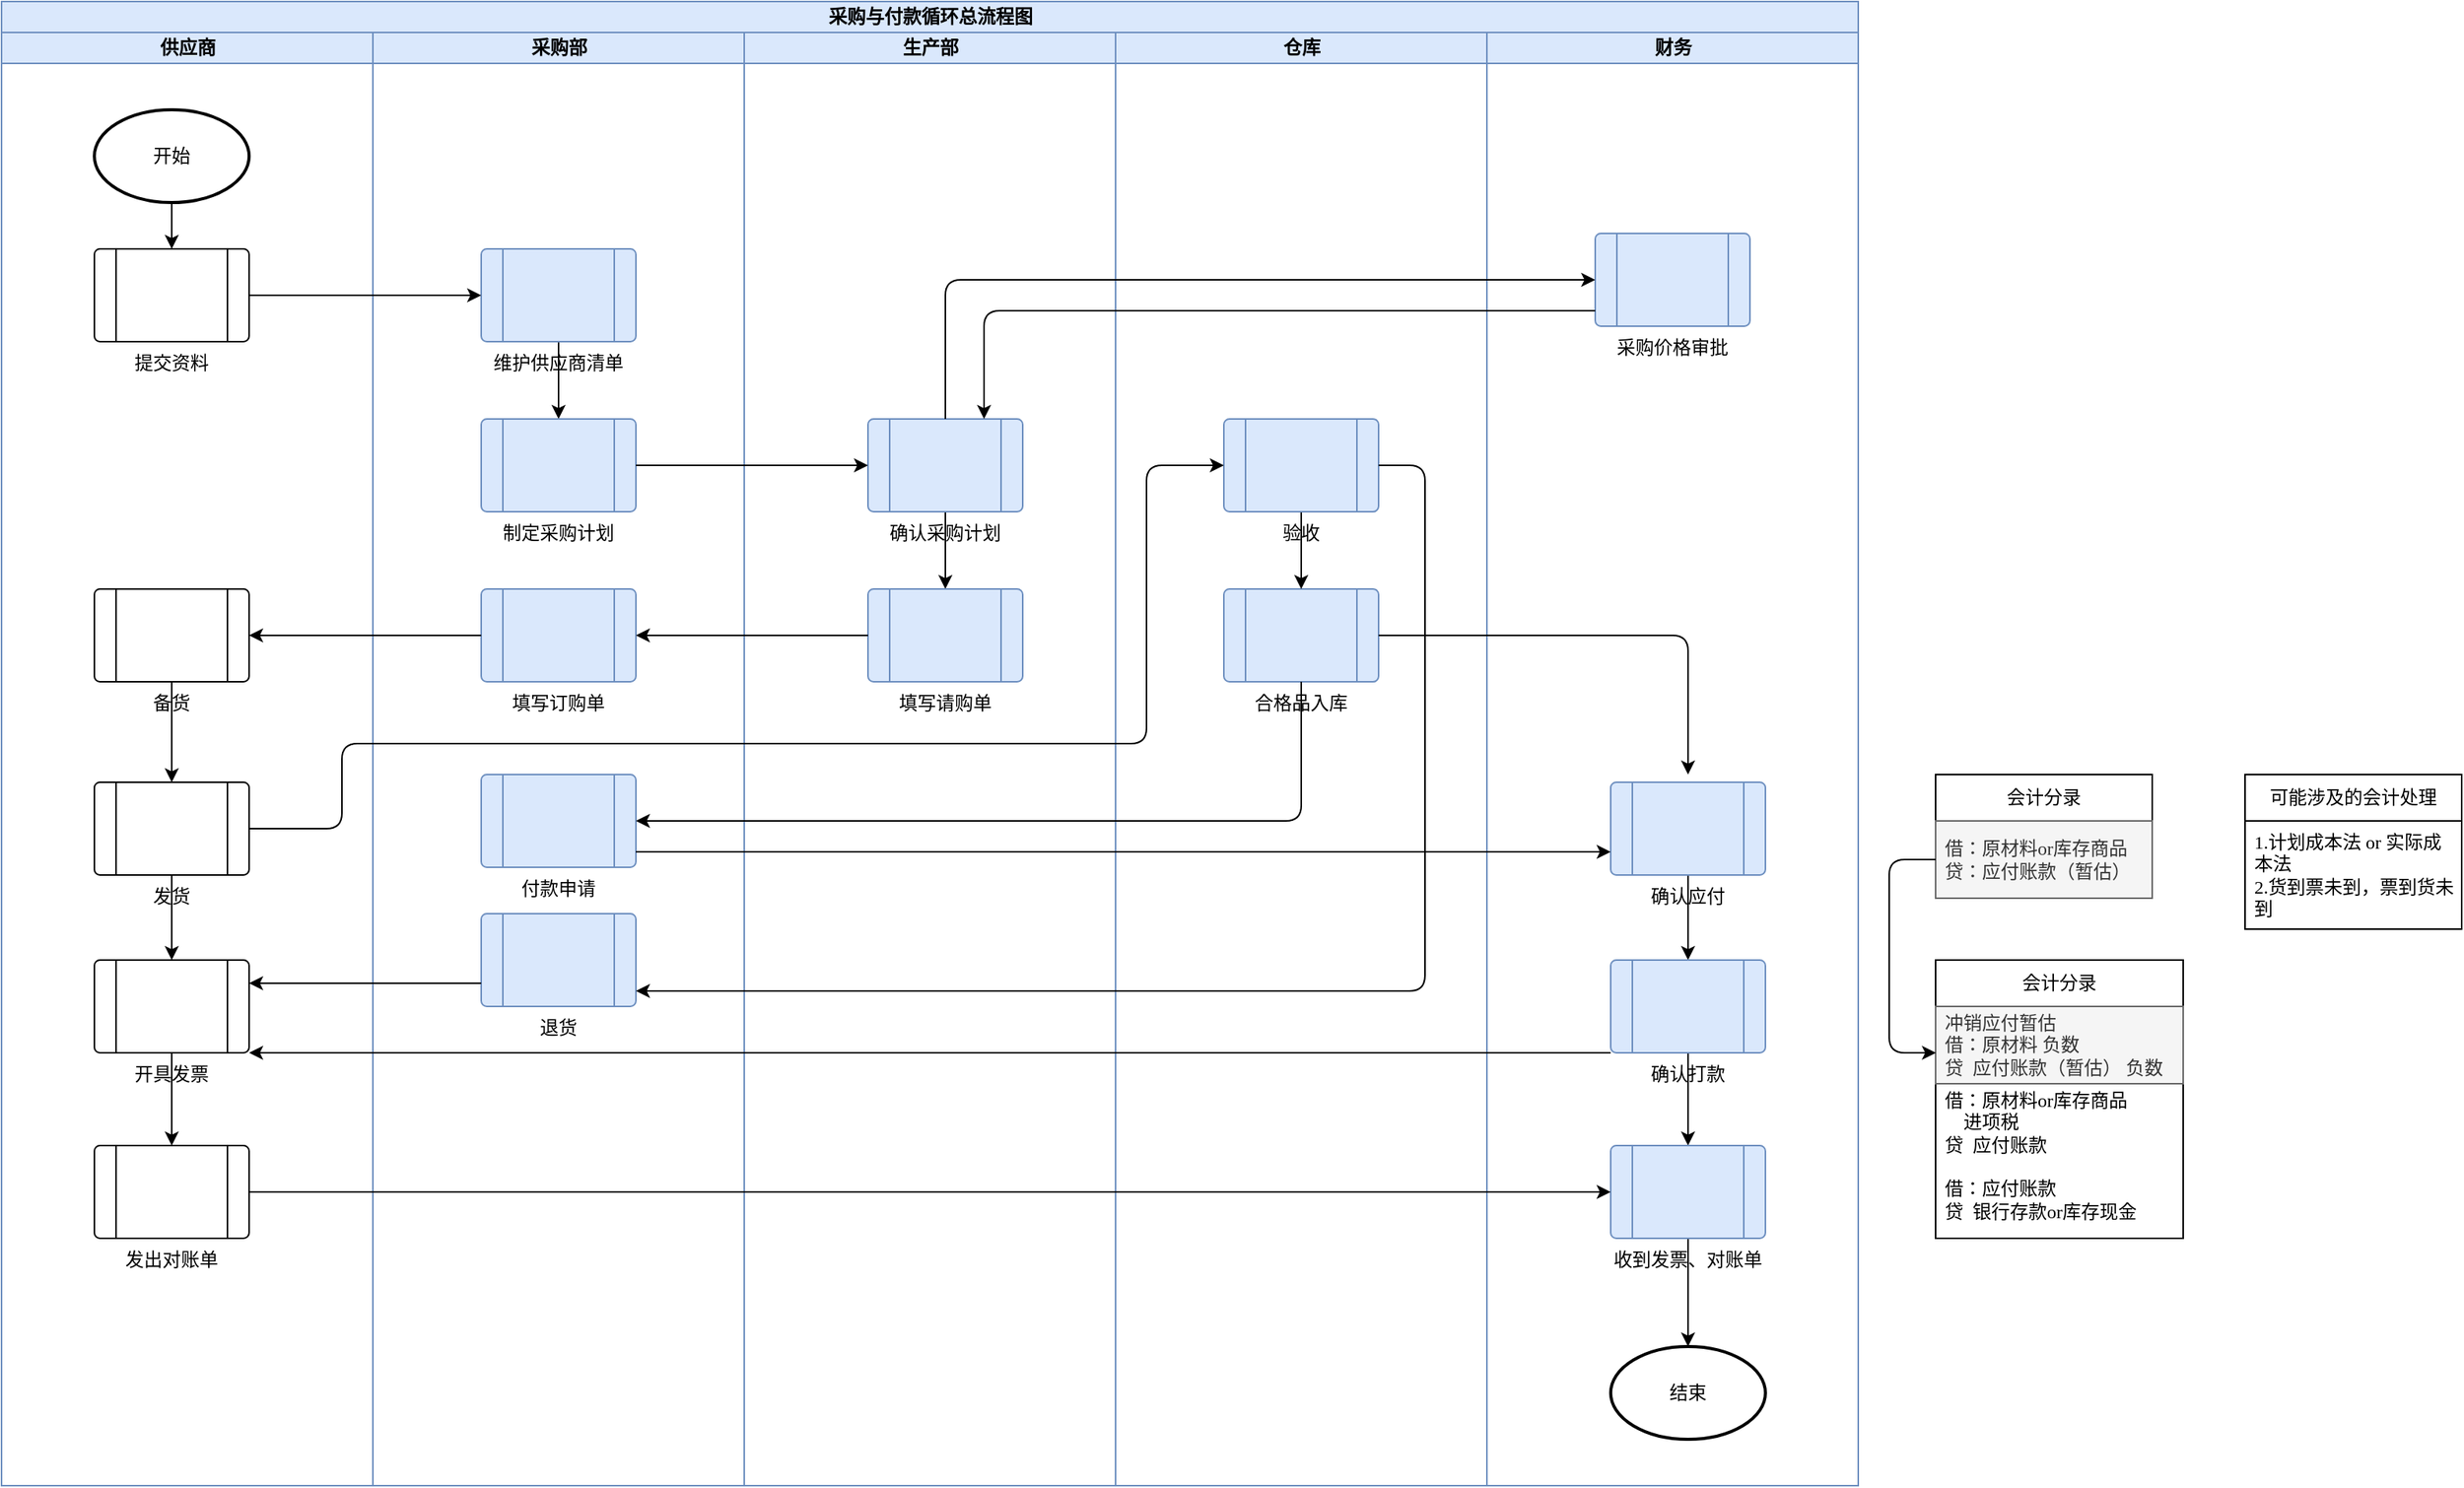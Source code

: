 <mxfile>
    <diagram id="V3u9dYbEmnTnieBDZ96-" name="采购与付款循环">
        <mxGraphModel dx="1053" dy="599" grid="1" gridSize="10" guides="1" tooltips="1" connect="1" arrows="1" fold="1" page="1" pageScale="1" pageWidth="827" pageHeight="1169" math="0" shadow="0">
            <root>
                <mxCell id="0"/>
                <mxCell id="1" parent="0"/>
                <mxCell id="yXBirGXlF7qBreFOi15v-1" value="采购与付款循环总流程图" style="swimlane;childLayout=stackLayout;resizeParent=1;resizeParentMax=0;startSize=20;html=1;fontFamily=仿宋;fillColor=#dae8fc;strokeColor=#6c8ebf;" parent="1" vertex="1">
                    <mxGeometry x="30" y="20" width="1200" height="960" as="geometry"/>
                </mxCell>
                <mxCell id="yXBirGXlF7qBreFOi15v-2" value="供应商" style="swimlane;startSize=20;html=1;fontFamily=仿宋;fillColor=#dae8fc;strokeColor=#6c8ebf;" parent="yXBirGXlF7qBreFOi15v-1" vertex="1">
                    <mxGeometry y="20" width="240" height="940" as="geometry"/>
                </mxCell>
                <mxCell id="5QdsJJsC6i6Dq2nkjyHS-8" value="提交资料" style="verticalLabelPosition=bottom;verticalAlign=top;html=1;shape=process;whiteSpace=wrap;rounded=1;size=0.14;arcSize=6;align=center;fontFamily=仿宋;" parent="yXBirGXlF7qBreFOi15v-2" vertex="1">
                    <mxGeometry x="60" y="140" width="100" height="60" as="geometry"/>
                </mxCell>
                <mxCell id="5QdsJJsC6i6Dq2nkjyHS-14" value="" style="edgeStyle=none;html=1;" parent="yXBirGXlF7qBreFOi15v-2" source="5QdsJJsC6i6Dq2nkjyHS-12" target="5QdsJJsC6i6Dq2nkjyHS-8" edge="1">
                    <mxGeometry relative="1" as="geometry"/>
                </mxCell>
                <mxCell id="5QdsJJsC6i6Dq2nkjyHS-12" value="开始" style="strokeWidth=2;html=1;shape=mxgraph.flowchart.start_1;whiteSpace=wrap;fontFamily=仿宋;" parent="yXBirGXlF7qBreFOi15v-2" vertex="1">
                    <mxGeometry x="60" y="50" width="100" height="60" as="geometry"/>
                </mxCell>
                <mxCell id="OwypGlZA34XRb2bOiJWG-4" style="edgeStyle=none;html=1;entryX=0.5;entryY=0;entryDx=0;entryDy=0;" parent="yXBirGXlF7qBreFOi15v-2" source="OwypGlZA34XRb2bOiJWG-1" target="OwypGlZA34XRb2bOiJWG-3" edge="1">
                    <mxGeometry relative="1" as="geometry"/>
                </mxCell>
                <mxCell id="OwypGlZA34XRb2bOiJWG-1" value="备货" style="verticalLabelPosition=bottom;verticalAlign=top;html=1;shape=process;whiteSpace=wrap;rounded=1;size=0.14;arcSize=6;align=center;fontFamily=仿宋;" parent="yXBirGXlF7qBreFOi15v-2" vertex="1">
                    <mxGeometry x="60" y="360" width="100" height="60" as="geometry"/>
                </mxCell>
                <mxCell id="OwypGlZA34XRb2bOiJWG-8" style="edgeStyle=none;html=1;entryX=0.5;entryY=0;entryDx=0;entryDy=0;" parent="yXBirGXlF7qBreFOi15v-2" source="OwypGlZA34XRb2bOiJWG-3" target="OwypGlZA34XRb2bOiJWG-7" edge="1">
                    <mxGeometry relative="1" as="geometry"/>
                </mxCell>
                <mxCell id="OwypGlZA34XRb2bOiJWG-3" value="发货" style="verticalLabelPosition=bottom;verticalAlign=top;html=1;shape=process;whiteSpace=wrap;rounded=1;size=0.14;arcSize=6;align=center;fontFamily=仿宋;" parent="yXBirGXlF7qBreFOi15v-2" vertex="1">
                    <mxGeometry x="60" y="485" width="100" height="60" as="geometry"/>
                </mxCell>
                <mxCell id="pCf9ow2HLNuT5-0FWcJX-4" style="edgeStyle=none;html=1;entryX=0.5;entryY=0;entryDx=0;entryDy=0;" parent="yXBirGXlF7qBreFOi15v-2" source="OwypGlZA34XRb2bOiJWG-7" target="pCf9ow2HLNuT5-0FWcJX-3" edge="1">
                    <mxGeometry relative="1" as="geometry"/>
                </mxCell>
                <mxCell id="OwypGlZA34XRb2bOiJWG-7" value="开具发票" style="verticalLabelPosition=bottom;verticalAlign=top;html=1;shape=process;whiteSpace=wrap;rounded=1;size=0.14;arcSize=6;align=center;fontFamily=仿宋;" parent="yXBirGXlF7qBreFOi15v-2" vertex="1">
                    <mxGeometry x="60" y="600" width="100" height="60" as="geometry"/>
                </mxCell>
                <mxCell id="pCf9ow2HLNuT5-0FWcJX-3" value="发出对账单" style="verticalLabelPosition=bottom;verticalAlign=top;html=1;shape=process;whiteSpace=wrap;rounded=1;size=0.14;arcSize=6;align=center;fontFamily=仿宋;" parent="yXBirGXlF7qBreFOi15v-2" vertex="1">
                    <mxGeometry x="60" y="720" width="100" height="60" as="geometry"/>
                </mxCell>
                <mxCell id="yXBirGXlF7qBreFOi15v-5" value="采购部" style="swimlane;startSize=20;html=1;fontFamily=仿宋;fillColor=#dae8fc;strokeColor=#6c8ebf;" parent="yXBirGXlF7qBreFOi15v-1" vertex="1">
                    <mxGeometry x="240" y="20" width="240" height="940" as="geometry"/>
                </mxCell>
                <mxCell id="5QdsJJsC6i6Dq2nkjyHS-7" value="" style="edgeStyle=none;html=1;" parent="yXBirGXlF7qBreFOi15v-5" source="5QdsJJsC6i6Dq2nkjyHS-1" target="5QdsJJsC6i6Dq2nkjyHS-6" edge="1">
                    <mxGeometry relative="1" as="geometry"/>
                </mxCell>
                <mxCell id="5QdsJJsC6i6Dq2nkjyHS-1" value="维护供应商清单" style="verticalLabelPosition=bottom;verticalAlign=top;html=1;shape=process;whiteSpace=wrap;rounded=1;size=0.14;arcSize=6;align=center;fontFamily=仿宋;fillColor=#dae8fc;strokeColor=#6c8ebf;" parent="yXBirGXlF7qBreFOi15v-5" vertex="1">
                    <mxGeometry x="70" y="140" width="100" height="60" as="geometry"/>
                </mxCell>
                <mxCell id="5QdsJJsC6i6Dq2nkjyHS-6" value="制定采购计划" style="verticalLabelPosition=bottom;verticalAlign=top;html=1;shape=process;whiteSpace=wrap;rounded=1;size=0.14;arcSize=6;align=center;fontFamily=仿宋;fillColor=#dae8fc;strokeColor=#6c8ebf;" parent="yXBirGXlF7qBreFOi15v-5" vertex="1">
                    <mxGeometry x="70" y="250" width="100" height="60" as="geometry"/>
                </mxCell>
                <mxCell id="5QdsJJsC6i6Dq2nkjyHS-17" value="填写订购单" style="verticalLabelPosition=bottom;verticalAlign=top;html=1;shape=process;whiteSpace=wrap;rounded=1;size=0.14;arcSize=6;align=center;fontFamily=仿宋;fillColor=#dae8fc;strokeColor=#6c8ebf;" parent="yXBirGXlF7qBreFOi15v-5" vertex="1">
                    <mxGeometry x="70" y="360" width="100" height="60" as="geometry"/>
                </mxCell>
                <mxCell id="-vgHLyv9YAfvu7wiHNeA-3" value="付款申请" style="verticalLabelPosition=bottom;verticalAlign=top;html=1;shape=process;whiteSpace=wrap;rounded=1;size=0.14;arcSize=6;align=center;fontFamily=仿宋;fillColor=#dae8fc;strokeColor=#6c8ebf;" parent="yXBirGXlF7qBreFOi15v-5" vertex="1">
                    <mxGeometry x="70" y="480" width="100" height="60" as="geometry"/>
                </mxCell>
                <mxCell id="zV210Tk6A8i61ttg8jx6-1" value="退货" style="verticalLabelPosition=bottom;verticalAlign=top;html=1;shape=process;whiteSpace=wrap;rounded=1;size=0.14;arcSize=6;align=center;fontFamily=仿宋;fillColor=#dae8fc;strokeColor=#6c8ebf;" parent="yXBirGXlF7qBreFOi15v-5" vertex="1">
                    <mxGeometry x="70" y="570" width="100" height="60" as="geometry"/>
                </mxCell>
                <mxCell id="yXBirGXlF7qBreFOi15v-8" value="生产部" style="swimlane;startSize=20;html=1;fontFamily=仿宋;fillColor=#dae8fc;strokeColor=#6c8ebf;" parent="yXBirGXlF7qBreFOi15v-1" vertex="1">
                    <mxGeometry x="480" y="20" width="240" height="940" as="geometry"/>
                </mxCell>
                <mxCell id="5QdsJJsC6i6Dq2nkjyHS-16" value="" style="edgeStyle=none;html=1;" parent="yXBirGXlF7qBreFOi15v-8" source="5QdsJJsC6i6Dq2nkjyHS-3" target="5QdsJJsC6i6Dq2nkjyHS-15" edge="1">
                    <mxGeometry relative="1" as="geometry"/>
                </mxCell>
                <mxCell id="5QdsJJsC6i6Dq2nkjyHS-3" value="确认采购计划" style="verticalLabelPosition=bottom;verticalAlign=top;html=1;shape=process;whiteSpace=wrap;rounded=1;size=0.14;arcSize=6;align=center;fontFamily=仿宋;fillColor=#dae8fc;strokeColor=#6c8ebf;" parent="yXBirGXlF7qBreFOi15v-8" vertex="1">
                    <mxGeometry x="80" y="250" width="100" height="60" as="geometry"/>
                </mxCell>
                <mxCell id="5QdsJJsC6i6Dq2nkjyHS-15" value="填写请购单" style="verticalLabelPosition=bottom;verticalAlign=top;html=1;shape=process;whiteSpace=wrap;rounded=1;size=0.14;arcSize=6;align=center;fontFamily=仿宋;fillColor=#dae8fc;strokeColor=#6c8ebf;" parent="yXBirGXlF7qBreFOi15v-8" vertex="1">
                    <mxGeometry x="80" y="360" width="100" height="60" as="geometry"/>
                </mxCell>
                <mxCell id="nTxdqJBcvUpXTDB7moS7-1" value="仓库" style="swimlane;startSize=20;html=1;fontFamily=仿宋;fillColor=#dae8fc;strokeColor=#6c8ebf;" parent="yXBirGXlF7qBreFOi15v-1" vertex="1">
                    <mxGeometry x="720" y="20" width="240" height="940" as="geometry"/>
                </mxCell>
                <mxCell id="OwypGlZA34XRb2bOiJWG-5" value="合格品入库" style="verticalLabelPosition=bottom;verticalAlign=top;html=1;shape=process;whiteSpace=wrap;rounded=1;size=0.14;arcSize=6;align=center;fontFamily=仿宋;fillColor=#dae8fc;strokeColor=#6c8ebf;" parent="nTxdqJBcvUpXTDB7moS7-1" vertex="1">
                    <mxGeometry x="70" y="360" width="100" height="60" as="geometry"/>
                </mxCell>
                <mxCell id="zV210Tk6A8i61ttg8jx6-4" style="edgeStyle=none;html=1;exitX=0.5;exitY=1;exitDx=0;exitDy=0;entryX=0.5;entryY=0;entryDx=0;entryDy=0;" parent="nTxdqJBcvUpXTDB7moS7-1" source="zV210Tk6A8i61ttg8jx6-3" target="OwypGlZA34XRb2bOiJWG-5" edge="1">
                    <mxGeometry relative="1" as="geometry"/>
                </mxCell>
                <mxCell id="zV210Tk6A8i61ttg8jx6-3" value="验收" style="verticalLabelPosition=bottom;verticalAlign=top;html=1;shape=process;whiteSpace=wrap;rounded=1;size=0.14;arcSize=6;align=center;fontFamily=仿宋;fillColor=#dae8fc;strokeColor=#6c8ebf;" parent="nTxdqJBcvUpXTDB7moS7-1" vertex="1">
                    <mxGeometry x="70" y="250" width="100" height="60" as="geometry"/>
                </mxCell>
                <mxCell id="5QdsJJsC6i6Dq2nkjyHS-4" value="财务" style="swimlane;startSize=20;html=1;fontFamily=仿宋;fillColor=#dae8fc;strokeColor=#6c8ebf;" parent="yXBirGXlF7qBreFOi15v-1" vertex="1">
                    <mxGeometry x="960" y="20" width="240" height="940" as="geometry"/>
                </mxCell>
                <mxCell id="-vgHLyv9YAfvu7wiHNeA-8" style="edgeStyle=none;html=1;entryX=0.5;entryY=0;entryDx=0;entryDy=0;" parent="5QdsJJsC6i6Dq2nkjyHS-4" source="OwypGlZA34XRb2bOiJWG-9" target="-vgHLyv9YAfvu7wiHNeA-7" edge="1">
                    <mxGeometry relative="1" as="geometry"/>
                </mxCell>
                <mxCell id="OwypGlZA34XRb2bOiJWG-9" value="确认应付" style="verticalLabelPosition=bottom;verticalAlign=top;html=1;shape=process;whiteSpace=wrap;rounded=1;size=0.14;arcSize=6;align=center;fontFamily=仿宋;fillColor=#dae8fc;strokeColor=#6c8ebf;" parent="5QdsJJsC6i6Dq2nkjyHS-4" vertex="1">
                    <mxGeometry x="80" y="485" width="100" height="60" as="geometry"/>
                </mxCell>
                <mxCell id="5PtplSCZy5P2EVHRhfhk-7" style="edgeStyle=none;html=1;entryX=0.5;entryY=0;entryDx=0;entryDy=0;" parent="5QdsJJsC6i6Dq2nkjyHS-4" source="-vgHLyv9YAfvu7wiHNeA-7" target="5PtplSCZy5P2EVHRhfhk-6" edge="1">
                    <mxGeometry relative="1" as="geometry"/>
                </mxCell>
                <mxCell id="-vgHLyv9YAfvu7wiHNeA-7" value="确认打款" style="verticalLabelPosition=bottom;verticalAlign=top;html=1;shape=process;whiteSpace=wrap;rounded=1;size=0.14;arcSize=6;align=center;fontFamily=仿宋;fillColor=#dae8fc;strokeColor=#6c8ebf;" parent="5QdsJJsC6i6Dq2nkjyHS-4" vertex="1">
                    <mxGeometry x="80" y="600" width="100" height="60" as="geometry"/>
                </mxCell>
                <mxCell id="pCf9ow2HLNuT5-0FWcJX-6" style="edgeStyle=none;html=1;entryX=0.5;entryY=0;entryDx=0;entryDy=0;entryPerimeter=0;" parent="5QdsJJsC6i6Dq2nkjyHS-4" source="5PtplSCZy5P2EVHRhfhk-6" target="pCf9ow2HLNuT5-0FWcJX-2" edge="1">
                    <mxGeometry relative="1" as="geometry"/>
                </mxCell>
                <mxCell id="5PtplSCZy5P2EVHRhfhk-6" value="收到发票、对账单" style="verticalLabelPosition=bottom;verticalAlign=top;html=1;shape=process;whiteSpace=wrap;rounded=1;size=0.14;arcSize=6;align=center;fontFamily=仿宋;fillColor=#dae8fc;strokeColor=#6c8ebf;" parent="5QdsJJsC6i6Dq2nkjyHS-4" vertex="1">
                    <mxGeometry x="80" y="720" width="100" height="60" as="geometry"/>
                </mxCell>
                <mxCell id="pCf9ow2HLNuT5-0FWcJX-2" value="结束" style="strokeWidth=2;html=1;shape=mxgraph.flowchart.start_1;whiteSpace=wrap;fontFamily=仿宋;" parent="5QdsJJsC6i6Dq2nkjyHS-4" vertex="1">
                    <mxGeometry x="80" y="850" width="100" height="60" as="geometry"/>
                </mxCell>
                <mxCell id="YUo4zxVsS_Gds2yEYQPd-1" value="采购价格审批" style="verticalLabelPosition=bottom;verticalAlign=top;html=1;shape=process;whiteSpace=wrap;rounded=1;size=0.14;arcSize=6;align=center;fontFamily=仿宋;fillColor=#dae8fc;strokeColor=#6c8ebf;" parent="5QdsJJsC6i6Dq2nkjyHS-4" vertex="1">
                    <mxGeometry x="70" y="130" width="100" height="60" as="geometry"/>
                </mxCell>
                <mxCell id="5QdsJJsC6i6Dq2nkjyHS-11" style="edgeStyle=none;html=1;entryX=0;entryY=0.5;entryDx=0;entryDy=0;" parent="yXBirGXlF7qBreFOi15v-1" source="5QdsJJsC6i6Dq2nkjyHS-6" target="5QdsJJsC6i6Dq2nkjyHS-3" edge="1">
                    <mxGeometry relative="1" as="geometry"/>
                </mxCell>
                <mxCell id="5QdsJJsC6i6Dq2nkjyHS-13" style="edgeStyle=none;html=1;entryX=0;entryY=0.5;entryDx=0;entryDy=0;" parent="yXBirGXlF7qBreFOi15v-1" source="5QdsJJsC6i6Dq2nkjyHS-8" target="5QdsJJsC6i6Dq2nkjyHS-1" edge="1">
                    <mxGeometry relative="1" as="geometry"/>
                </mxCell>
                <mxCell id="5QdsJJsC6i6Dq2nkjyHS-18" value="" style="edgeStyle=none;html=1;" parent="yXBirGXlF7qBreFOi15v-1" source="5QdsJJsC6i6Dq2nkjyHS-15" target="5QdsJJsC6i6Dq2nkjyHS-17" edge="1">
                    <mxGeometry relative="1" as="geometry"/>
                </mxCell>
                <mxCell id="OwypGlZA34XRb2bOiJWG-2" style="edgeStyle=none;html=1;" parent="yXBirGXlF7qBreFOi15v-1" source="5QdsJJsC6i6Dq2nkjyHS-17" target="OwypGlZA34XRb2bOiJWG-1" edge="1">
                    <mxGeometry relative="1" as="geometry"/>
                </mxCell>
                <mxCell id="OwypGlZA34XRb2bOiJWG-6" style="edgeStyle=none;html=1;entryX=0;entryY=0.5;entryDx=0;entryDy=0;" parent="yXBirGXlF7qBreFOi15v-1" source="OwypGlZA34XRb2bOiJWG-3" target="zV210Tk6A8i61ttg8jx6-3" edge="1">
                    <mxGeometry relative="1" as="geometry">
                        <Array as="points">
                            <mxPoint x="220" y="535"/>
                            <mxPoint x="220" y="480"/>
                            <mxPoint x="530" y="480"/>
                            <mxPoint x="740" y="480"/>
                            <mxPoint x="740" y="410"/>
                            <mxPoint x="740" y="300"/>
                        </Array>
                    </mxGeometry>
                </mxCell>
                <mxCell id="y4tuWPzxVAyvcXOM0LUp-1" style="edgeStyle=none;html=1;" parent="yXBirGXlF7qBreFOi15v-1" source="OwypGlZA34XRb2bOiJWG-5" edge="1">
                    <mxGeometry relative="1" as="geometry">
                        <mxPoint x="1090" y="500" as="targetPoint"/>
                        <Array as="points">
                            <mxPoint x="1090" y="410"/>
                        </Array>
                    </mxGeometry>
                </mxCell>
                <mxCell id="-vgHLyv9YAfvu7wiHNeA-5" style="edgeStyle=none;html=1;exitX=0.5;exitY=1;exitDx=0;exitDy=0;entryX=1;entryY=0.5;entryDx=0;entryDy=0;" parent="yXBirGXlF7qBreFOi15v-1" source="OwypGlZA34XRb2bOiJWG-5" target="-vgHLyv9YAfvu7wiHNeA-3" edge="1">
                    <mxGeometry relative="1" as="geometry">
                        <Array as="points">
                            <mxPoint x="840" y="530"/>
                        </Array>
                    </mxGeometry>
                </mxCell>
                <mxCell id="-vgHLyv9YAfvu7wiHNeA-6" style="edgeStyle=none;html=1;entryX=0;entryY=0.75;entryDx=0;entryDy=0;" parent="yXBirGXlF7qBreFOi15v-1" target="OwypGlZA34XRb2bOiJWG-9" edge="1">
                    <mxGeometry relative="1" as="geometry">
                        <mxPoint x="410" y="550" as="sourcePoint"/>
                        <mxPoint x="1030" y="545" as="targetPoint"/>
                    </mxGeometry>
                </mxCell>
                <mxCell id="5PtplSCZy5P2EVHRhfhk-3" style="edgeStyle=none;html=1;exitX=0;exitY=1;exitDx=0;exitDy=0;entryX=1;entryY=1;entryDx=0;entryDy=0;" parent="yXBirGXlF7qBreFOi15v-1" source="-vgHLyv9YAfvu7wiHNeA-7" target="OwypGlZA34XRb2bOiJWG-7" edge="1">
                    <mxGeometry relative="1" as="geometry">
                        <Array as="points"/>
                    </mxGeometry>
                </mxCell>
                <mxCell id="pCf9ow2HLNuT5-0FWcJX-5" style="edgeStyle=none;html=1;entryX=0;entryY=0.5;entryDx=0;entryDy=0;" parent="yXBirGXlF7qBreFOi15v-1" source="pCf9ow2HLNuT5-0FWcJX-3" target="5PtplSCZy5P2EVHRhfhk-6" edge="1">
                    <mxGeometry relative="1" as="geometry"/>
                </mxCell>
                <mxCell id="zV210Tk6A8i61ttg8jx6-5" style="edgeStyle=none;html=1;entryX=1;entryY=0.25;entryDx=0;entryDy=0;" parent="yXBirGXlF7qBreFOi15v-1" target="OwypGlZA34XRb2bOiJWG-7" edge="1">
                    <mxGeometry relative="1" as="geometry">
                        <mxPoint x="140" y="599.714" as="targetPoint"/>
                        <mxPoint x="310" y="635" as="sourcePoint"/>
                        <Array as="points"/>
                    </mxGeometry>
                </mxCell>
                <mxCell id="zV210Tk6A8i61ttg8jx6-2" style="edgeStyle=none;html=1;exitX=1;exitY=0.5;exitDx=0;exitDy=0;" parent="yXBirGXlF7qBreFOi15v-1" source="zV210Tk6A8i61ttg8jx6-3" edge="1">
                    <mxGeometry relative="1" as="geometry">
                        <mxPoint x="410" y="640" as="targetPoint"/>
                        <Array as="points">
                            <mxPoint x="920" y="300"/>
                            <mxPoint x="920" y="390"/>
                            <mxPoint x="920" y="640"/>
                        </Array>
                    </mxGeometry>
                </mxCell>
                <mxCell id="YUo4zxVsS_Gds2yEYQPd-2" style="edgeStyle=none;html=1;exitX=0.5;exitY=0;exitDx=0;exitDy=0;entryX=0;entryY=0.5;entryDx=0;entryDy=0;" parent="yXBirGXlF7qBreFOi15v-1" source="5QdsJJsC6i6Dq2nkjyHS-3" target="YUo4zxVsS_Gds2yEYQPd-1" edge="1">
                    <mxGeometry relative="1" as="geometry">
                        <Array as="points">
                            <mxPoint x="610" y="180"/>
                        </Array>
                    </mxGeometry>
                </mxCell>
                <mxCell id="YUo4zxVsS_Gds2yEYQPd-3" style="edgeStyle=none;html=1;entryX=0.75;entryY=0;entryDx=0;entryDy=0;" parent="yXBirGXlF7qBreFOi15v-1" target="5QdsJJsC6i6Dq2nkjyHS-3" edge="1">
                    <mxGeometry relative="1" as="geometry">
                        <mxPoint x="1030" y="200" as="sourcePoint"/>
                        <mxPoint x="640" y="260" as="targetPoint"/>
                        <Array as="points">
                            <mxPoint x="860" y="200"/>
                            <mxPoint x="635" y="200"/>
                        </Array>
                    </mxGeometry>
                </mxCell>
                <mxCell id="-vgHLyv9YAfvu7wiHNeA-1" value="会计分录" style="swimlane;fontStyle=0;childLayout=stackLayout;horizontal=1;startSize=30;horizontalStack=0;resizeParent=1;resizeParentMax=0;resizeLast=0;collapsible=1;marginBottom=0;whiteSpace=wrap;html=1;fontFamily=仿宋;" parent="1" vertex="1">
                    <mxGeometry x="1280" y="520" width="140" height="80" as="geometry"/>
                </mxCell>
                <mxCell id="-vgHLyv9YAfvu7wiHNeA-2" value="借：原材料or库存商品&lt;br&gt;贷：应付账款（暂估）" style="text;strokeColor=#666666;fillColor=#f5f5f5;align=left;verticalAlign=middle;spacingLeft=4;spacingRight=4;overflow=hidden;points=[[0,0.5],[1,0.5]];portConstraint=eastwest;rotatable=0;whiteSpace=wrap;html=1;fontFamily=仿宋;fontColor=#333333;" parent="-vgHLyv9YAfvu7wiHNeA-1" vertex="1">
                    <mxGeometry y="30" width="140" height="50" as="geometry"/>
                </mxCell>
                <mxCell id="5PtplSCZy5P2EVHRhfhk-1" value="可能涉及的会计处理" style="swimlane;fontStyle=0;childLayout=stackLayout;horizontal=1;startSize=30;horizontalStack=0;resizeParent=1;resizeParentMax=0;resizeLast=0;collapsible=1;marginBottom=0;whiteSpace=wrap;html=1;fontFamily=仿宋;" parent="1" vertex="1">
                    <mxGeometry x="1480" y="520" width="140" height="100" as="geometry"/>
                </mxCell>
                <mxCell id="5PtplSCZy5P2EVHRhfhk-2" value="1.计划成本法 or 实际成本法&lt;br&gt;2.货到票未到，票到货未到" style="text;strokeColor=none;fillColor=none;align=left;verticalAlign=middle;spacingLeft=4;spacingRight=4;overflow=hidden;points=[[0,0.5],[1,0.5]];portConstraint=eastwest;rotatable=0;whiteSpace=wrap;html=1;fontFamily=仿宋;" parent="5PtplSCZy5P2EVHRhfhk-1" vertex="1">
                    <mxGeometry y="30" width="140" height="70" as="geometry"/>
                </mxCell>
                <mxCell id="5PtplSCZy5P2EVHRhfhk-4" value="会计分录" style="swimlane;fontStyle=0;childLayout=stackLayout;horizontal=1;startSize=30;horizontalStack=0;resizeParent=1;resizeParentMax=0;resizeLast=0;collapsible=1;marginBottom=0;whiteSpace=wrap;html=1;fontFamily=仿宋;" parent="1" vertex="1">
                    <mxGeometry x="1280" y="640" width="160" height="180" as="geometry"/>
                </mxCell>
                <mxCell id="5PtplSCZy5P2EVHRhfhk-5" value="冲销应付暂估&lt;br&gt;借：原材料 负数&lt;br&gt;贷&amp;nbsp; 应付账款（暂估） 负数" style="text;strokeColor=#666666;fillColor=#f5f5f5;align=left;verticalAlign=middle;spacingLeft=4;spacingRight=4;overflow=hidden;points=[[0,0.5],[1,0.5]];portConstraint=eastwest;rotatable=0;whiteSpace=wrap;html=1;fontFamily=仿宋;fontColor=#333333;" parent="5PtplSCZy5P2EVHRhfhk-4" vertex="1">
                    <mxGeometry y="30" width="160" height="50" as="geometry"/>
                </mxCell>
                <mxCell id="5PtplSCZy5P2EVHRhfhk-8" value="借：原材料or库存商品&lt;br&gt;&amp;nbsp; &amp;nbsp; 进项税&lt;br&gt;贷&amp;nbsp; 应付账款" style="text;align=left;verticalAlign=middle;spacingLeft=4;spacingRight=4;overflow=hidden;points=[[0,0.5],[1,0.5]];portConstraint=eastwest;rotatable=0;whiteSpace=wrap;html=1;fontFamily=仿宋;" parent="5PtplSCZy5P2EVHRhfhk-4" vertex="1">
                    <mxGeometry y="80" width="160" height="50" as="geometry"/>
                </mxCell>
                <mxCell id="5PtplSCZy5P2EVHRhfhk-9" value="借：应付账款&lt;br&gt;贷&amp;nbsp; 银行存款or库存现金" style="text;strokeColor=none;fillColor=none;align=left;verticalAlign=middle;spacingLeft=4;spacingRight=4;overflow=hidden;points=[[0,0.5],[1,0.5]];portConstraint=eastwest;rotatable=0;whiteSpace=wrap;html=1;fontFamily=仿宋;" parent="5PtplSCZy5P2EVHRhfhk-4" vertex="1">
                    <mxGeometry y="130" width="160" height="50" as="geometry"/>
                </mxCell>
                <mxCell id="pCf9ow2HLNuT5-0FWcJX-1" style="edgeStyle=none;html=1;exitX=0;exitY=0.5;exitDx=0;exitDy=0;" parent="1" source="-vgHLyv9YAfvu7wiHNeA-2" edge="1">
                    <mxGeometry relative="1" as="geometry">
                        <mxPoint x="1280.235" y="700" as="targetPoint"/>
                        <Array as="points">
                            <mxPoint x="1250" y="575"/>
                            <mxPoint x="1250" y="700"/>
                        </Array>
                    </mxGeometry>
                </mxCell>
            </root>
        </mxGraphModel>
    </diagram>
    <diagram id="MUjaBm9MRk2DfFLAVph3" name="生产与存货循环">
        <mxGraphModel dx="1053" dy="1768" grid="1" gridSize="10" guides="1" tooltips="1" connect="1" arrows="1" fold="1" page="1" pageScale="1" pageWidth="827" pageHeight="1169" math="0" shadow="0">
            <root>
                <mxCell id="0"/>
                <mxCell id="1" style="" parent="0"/>
                <mxCell id="s8eY3lmBnVh6mnitSegQ-1" value="采购与付款循环总流程图" style="swimlane;childLayout=stackLayout;resizeParent=1;resizeParentMax=0;startSize=20;html=1;fontFamily=仿宋;fillColor=#dae8fc;strokeColor=#6c8ebf;" parent="1" vertex="1">
                    <mxGeometry x="30" y="-80" width="1200" height="1500" as="geometry"/>
                </mxCell>
                <mxCell id="s8eY3lmBnVh6mnitSegQ-2" value="研发部" style="swimlane;startSize=20;html=1;fontFamily=仿宋;fillColor=#dae8fc;strokeColor=#6c8ebf;" parent="s8eY3lmBnVh6mnitSegQ-1" vertex="1">
                    <mxGeometry y="20" width="240" height="1480" as="geometry"/>
                </mxCell>
                <mxCell id="s8eY3lmBnVh6mnitSegQ-3" value="制定产品工艺路线&lt;span style=&quot;color: rgba(0, 0, 0, 0); font-family: monospace; font-size: 0px; text-align: start;&quot;&gt;%3CmxGraphModel%3E%3Croot%3E%3CmxCell%20id%3D%220%22%2F%3E%3CmxCell%20id%3D%221%22%20parent%3D%220%22%2F%3E%3CmxCell%20id%3D%222%22%20value%3D%22%E9%87%87%E8%B4%AD%E4%B8%8E%E4%BB%98%E6%AC%BE%E5%BE%AA%E7%8E%AF%E6%80%BB%E6%B5%81%E7%A8%8B%E5%9B%BE%22%20style%3D%22swimlane%3BchildLayout%3DstackLayout%3BresizeParent%3D1%3BresizeParentMax%3D0%3BstartSize%3D20%3Bhtml%3D1%3BfontFamily%3D%E4%BB%BF%E5%AE%8B%3BfillColor%3D%23dae8fc%3BstrokeColor%3D%236c8ebf%3B%22%20vertex%3D%221%22%20parent%3D%221%22%3E%3CmxGeometry%20x%3D%2230%22%20y%3D%2220%22%20width%3D%221200%22%20height%3D%22960%22%20as%3D%22geometry%22%2F%3E%3C%2FmxCell%3E%3CmxCell%20id%3D%223%22%20value%3D%22%E4%BE%9B%E5%BA%94%E5%95%86%22%20style%3D%22swimlane%3BstartSize%3D20%3Bhtml%3D1%3BfontFamily%3D%E4%BB%BF%E5%AE%8B%3BfillColor%3D%23dae8fc%3BstrokeColor%3D%236c8ebf%3B%22%20vertex%3D%221%22%20parent%3D%222%22%3E%3CmxGeometry%20y%3D%2220%22%20width%3D%22240%22%20height%3D%22940%22%20as%3D%22geometry%22%2F%3E%3C%2FmxCell%3E%3CmxCell%20id%3D%224%22%20value%3D%22%E6%8F%90%E4%BA%A4%E8%B5%84%E6%96%99%22%20style%3D%22verticalLabelPosition%3Dbottom%3BverticalAlign%3Dtop%3Bhtml%3D1%3Bshape%3Dprocess%3BwhiteSpace%3Dwrap%3Brounded%3D1%3Bsize%3D0.14%3BarcSize%3D6%3Balign%3Dcenter%3BfontFamily%3D%E4%BB%BF%E5%AE%8B%3B%22%20vertex%3D%221%22%20parent%3D%223%22%3E%3CmxGeometry%20x%3D%2260%22%20y%3D%22140%22%20width%3D%22100%22%20height%3D%2260%22%20as%3D%22geometry%22%2F%3E%3C%2FmxCell%3E%3CmxCell%20id%3D%225%22%20value%3D%22%22%20style%3D%22edgeStyle%3Dnone%3Bhtml%3D1%3B%22%20edge%3D%221%22%20parent%3D%223%22%20source%3D%226%22%20target%3D%224%22%3E%3CmxGeometry%20relative%3D%221%22%20as%3D%22geometry%22%2F%3E%3C%2FmxCell%3E%3CmxCell%20id%3D%226%22%20value%3D%22%E5%BC%80%E5%A7%8B%22%20style%3D%22strokeWidth%3D2%3Bhtml%3D1%3Bshape%3Dmxgraph.flowchart.start_1%3BwhiteSpace%3Dwrap%3BfontFamily%3D%E4%BB%BF%E5%AE%8B%3B%22%20vertex%3D%221%22%20parent%3D%223%22%3E%3CmxGeometry%20x%3D%2260%22%20y%3D%2250%22%20width%3D%22100%22%20height%3D%2260%22%20as%3D%22geometry%22%2F%3E%3C%2FmxCell%3E%3CmxCell%20id%3D%227%22%20style%3D%22edgeStyle%3Dnone%3Bhtml%3D1%3BentryX%3D0.5%3BentryY%3D0%3BentryDx%3D0%3BentryDy%3D0%3B%22%20edge%3D%221%22%20parent%3D%223%22%20source%3D%228%22%20target%3D%2210%22%3E%3CmxGeometry%20relative%3D%221%22%20as%3D%22geometry%22%2F%3E%3C%2FmxCell%3E%3CmxCell%20id%3D%228%22%20value%3D%22%E5%A4%87%E8%B4%A7%22%20style%3D%22verticalLabelPosition%3Dbottom%3BverticalAlign%3Dtop%3Bhtml%3D1%3Bshape%3Dprocess%3BwhiteSpace%3Dwrap%3Brounded%3D1%3Bsize%3D0.14%3BarcSize%3D6%3Balign%3Dcenter%3BfontFamily%3D%E4%BB%BF%E5%AE%8B%3B%22%20vertex%3D%221%22%20parent%3D%223%22%3E%3CmxGeometry%20x%3D%2260%22%20y%3D%22360%22%20width%3D%22100%22%20height%3D%2260%22%20as%3D%22geometry%22%2F%3E%3C%2FmxCell%3E%3CmxCell%20id%3D%229%22%20style%3D%22edgeStyle%3Dnone%3Bhtml%3D1%3BentryX%3D0.5%3BentryY%3D0%3BentryDx%3D0%3BentryDy%3D0%3B%22%20edge%3D%221%22%20parent%3D%223%22%20source%3D%2210%22%20target%3D%2212%22%3E%3CmxGeometry%20relative%3D%221%22%20as%3D%22geometry%22%2F%3E%3C%2FmxCell%3E%3CmxCell%20id%3D%2210%22%20value%3D%22%E5%8F%91%E8%B4%A7%22%20style%3D%22verticalLabelPosition%3Dbottom%3BverticalAlign%3Dtop%3Bhtml%3D1%3Bshape%3Dprocess%3BwhiteSpace%3Dwrap%3Brounded%3D1%3Bsize%3D0.14%3BarcSize%3D6%3Balign%3Dcenter%3BfontFamily%3D%E4%BB%BF%E5%AE%8B%3B%22%20vertex%3D%221%22%20parent%3D%223%22%3E%3CmxGeometry%20x%3D%2260%22%20y%3D%22485%22%20width%3D%22100%22%20height%3D%2260%22%20as%3D%22geometry%22%2F%3E%3C%2FmxCell%3E%3CmxCell%20id%3D%2211%22%20style%3D%22edgeStyle%3Dnone%3Bhtml%3D1%3BentryX%3D0.5%3BentryY%3D0%3BentryDx%3D0%3BentryDy%3D0%3B%22%20edge%3D%221%22%20parent%3D%223%22%20source%3D%2212%22%20target%3D%2213%22%3E%3CmxGeometry%20relative%3D%221%22%20as%3D%22geometry%22%2F%3E%3C%2FmxCell%3E%3CmxCell%20id%3D%2212%22%20value%3D%22%E5%BC%80%E5%85%B7%E5%8F%91%E7%A5%A8%22%20style%3D%22verticalLabelPosition%3Dbottom%3BverticalAlign%3Dtop%3Bhtml%3D1%3Bshape%3Dprocess%3BwhiteSpace%3Dwrap%3Brounded%3D1%3Bsize%3D0.14%3BarcSize%3D6%3Balign%3Dcenter%3BfontFamily%3D%E4%BB%BF%E5%AE%8B%3B%22%20vertex%3D%221%22%20parent%3D%223%22%3E%3CmxGeometry%20x%3D%2260%22%20y%3D%22600%22%20width%3D%22100%22%20height%3D%2260%22%20as%3D%22geometry%22%2F%3E%3C%2FmxCell%3E%3CmxCell%20id%3D%2213%22%20value%3D%22%E5%8F%91%E5%87%BA%E5%AF%B9%E8%B4%A6%E5%8D%95%22%20style%3D%22verticalLabelPosition%3Dbottom%3BverticalAlign%3Dtop%3Bhtml%3D1%3Bshape%3Dprocess%3BwhiteSpace%3Dwrap%3Brounded%3D1%3Bsize%3D0.14%3BarcSize%3D6%3Balign%3Dcenter%3BfontFamily%3D%E4%BB%BF%E5%AE%8B%3B%22%20vertex%3D%221%22%20parent%3D%223%22%3E%3CmxGeometry%20x%3D%2260%22%20y%3D%22720%22%20width%3D%22100%22%20height%3D%2260%22%20as%3D%22geometry%22%2F%3E%3C%2FmxCell%3E%3CmxCell%20id%3D%2214%22%20value%3D%22%E9%87%87%E8%B4%AD%E9%83%A8%22%20style%3D%22swimlane%3BstartSize%3D20%3Bhtml%3D1%3BfontFamily%3D%E4%BB%BF%E5%AE%8B%3BfillColor%3D%23dae8fc%3BstrokeColor%3D%236c8ebf%3B%22%20vertex%3D%221%22%20parent%3D%222%22%3E%3CmxGeometry%20x%3D%22240%22%20y%3D%2220%22%20width%3D%22240%22%20height%3D%22940%22%20as%3D%22geometry%22%2F%3E%3C%2FmxCell%3E%3CmxCell%20id%3D%2215%22%20value%3D%22%22%20style%3D%22edgeStyle%3Dnone%3Bhtml%3D1%3B%22%20edge%3D%221%22%20parent%3D%2214%22%20source%3D%2216%22%20target%3D%2217%22%3E%3CmxGeometry%20relative%3D%221%22%20as%3D%22geometry%22%2F%3E%3C%2FmxCell%3E%3CmxCell%20id%3D%2216%22%20value%3D%22%E7%BB%B4%E6%8A%A4%E4%BE%9B%E5%BA%94%E5%95%86%E6%B8%85%E5%8D%95%22%20style%3D%22verticalLabelPosition%3Dbottom%3BverticalAlign%3Dtop%3Bhtml%3D1%3Bshape%3Dprocess%3BwhiteSpace%3Dwrap%3Brounded%3D1%3Bsize%3D0.14%3BarcSize%3D6%3Balign%3Dcenter%3BfontFamily%3D%E4%BB%BF%E5%AE%8B%3BfillColor%3D%23dae8fc%3BstrokeColor%3D%236c8ebf%3B%22%20vertex%3D%221%22%20parent%3D%2214%22%3E%3CmxGeometry%20x%3D%2270%22%20y%3D%22140%22%20width%3D%22100%22%20height%3D%2260%22%20as%3D%22geometry%22%2F%3E%3C%2FmxCell%3E%3CmxCell%20id%3D%2217%22%20value%3D%22%E5%88%B6%E5%AE%9A%E9%87%87%E8%B4%AD%E8%AE%A1%E5%88%92%22%20style%3D%22verticalLabelPosition%3Dbottom%3BverticalAlign%3Dtop%3Bhtml%3D1%3Bshape%3Dprocess%3BwhiteSpace%3Dwrap%3Brounded%3D1%3Bsize%3D0.14%3BarcSize%3D6%3Balign%3Dcenter%3BfontFamily%3D%E4%BB%BF%E5%AE%8B%3BfillColor%3D%23dae8fc%3BstrokeColor%3D%236c8ebf%3B%22%20vertex%3D%221%22%20parent%3D%2214%22%3E%3CmxGeometry%20x%3D%2270%22%20y%3D%22250%22%20width%3D%22100%22%20height%3D%2260%22%20as%3D%22geometry%22%2F%3E%3C%2FmxCell%3E%3CmxCell%20id%3D%2218%22%20value%3D%22%E5%A1%AB%E5%86%99%E8%AE%A2%E8%B4%AD%E5%8D%95%22%20style%3D%22verticalLabelPosition%3Dbottom%3BverticalAlign%3Dtop%3Bhtml%3D1%3Bshape%3Dprocess%3BwhiteSpace%3Dwrap%3Brounded%3D1%3Bsize%3D0.14%3BarcSize%3D6%3Balign%3Dcenter%3BfontFamily%3D%E4%BB%BF%E5%AE%8B%3BfillColor%3D%23dae8fc%3BstrokeColor%3D%236c8ebf%3B%22%20vertex%3D%221%22%20parent%3D%2214%22%3E%3CmxGeometry%20x%3D%2270%22%20y%3D%22360%22%20width%3D%22100%22%20height%3D%2260%22%20as%3D%22geometry%22%2F%3E%3C%2FmxCell%3E%3CmxCell%20id%3D%2219%22%20value%3D%22%E4%BB%98%E6%AC%BE%E7%94%B3%E8%AF%B7%22%20style%3D%22verticalLabelPosition%3Dbottom%3BverticalAlign%3Dtop%3Bhtml%3D1%3Bshape%3Dprocess%3BwhiteSpace%3Dwrap%3Brounded%3D1%3Bsize%3D0.14%3BarcSize%3D6%3Balign%3Dcenter%3BfontFamily%3D%E4%BB%BF%E5%AE%8B%3BfillColor%3D%23dae8fc%3BstrokeColor%3D%236c8ebf%3B%22%20vertex%3D%221%22%20parent%3D%2214%22%3E%3CmxGeometry%20x%3D%2270%22%20y%3D%22480%22%20width%3D%22100%22%20height%3D%2260%22%20as%3D%22geometry%22%2F%3E%3C%2FmxCell%3E%3CmxCell%20id%3D%2220%22%20value%3D%22%E9%80%80%E8%B4%A7%22%20style%3D%22verticalLabelPosition%3Dbottom%3BverticalAlign%3Dtop%3Bhtml%3D1%3Bshape%3Dprocess%3BwhiteSpace%3Dwrap%3Brounded%3D1%3Bsize%3D0.14%3BarcSize%3D6%3Balign%3Dcenter%3BfontFamily%3D%E4%BB%BF%E5%AE%8B%3BfillColor%3D%23dae8fc%3BstrokeColor%3D%236c8ebf%3B%22%20vertex%3D%221%22%20parent%3D%2214%22%3E%3CmxGeometry%20x%3D%2270%22%20y%3D%22570%22%20width%3D%22100%22%20height%3D%2260%22%20as%3D%22geometry%22%2F%3E%3C%2FmxCell%3E%3CmxCell%20id%3D%2221%22%20value%3D%22%E7%94%9F%E4%BA%A7%E9%83%A8%E9%97%A8%22%20style%3D%22swimlane%3BstartSize%3D20%3Bhtml%3D1%3BfontFamily%3D%E4%BB%BF%E5%AE%8B%3BfillColor%3D%23dae8fc%3BstrokeColor%3D%236c8ebf%3B%22%20vertex%3D%221%22%20parent%3D%222%22%3E%3CmxGeometry%20x%3D%22480%22%20y%3D%2220%22%20width%3D%22240%22%20height%3D%22940%22%20as%3D%22geometry%22%2F%3E%3C%2FmxCell%3E%3CmxCell%20id%3D%2222%22%20value%3D%22%22%20style%3D%22edgeStyle%3Dnone%3Bhtml%3D1%3B%22%20edge%3D%221%22%20parent%3D%2221%22%20source%3D%2223%22%20target%3D%2224%22%3E%3CmxGeometry%20relative%3D%221%22%20as%3D%22geometry%22%2F%3E%3C%2FmxCell%3E%3CmxCell%20id%3D%2223%22%20value%3D%22%E7%A1%AE%E8%AE%A4%E9%87%87%E8%B4%AD%E8%AE%A1%E5%88%92%22%20style%3D%22verticalLabelPosition%3Dbottom%3BverticalAlign%3Dtop%3Bhtml%3D1%3Bshape%3Dprocess%3BwhiteSpace%3Dwrap%3Brounded%3D1%3Bsize%3D0.14%3BarcSize%3D6%3Balign%3Dcenter%3BfontFamily%3D%E4%BB%BF%E5%AE%8B%3BfillColor%3D%23dae8fc%3BstrokeColor%3D%236c8ebf%3B%22%20vertex%3D%221%22%20parent%3D%2221%22%3E%3CmxGeometry%20x%3D%2280%22%20y%3D%22250%22%20width%3D%22100%22%20height%3D%2260%22%20as%3D%22geometry%22%2F%3E%3C%2FmxCell%3E%3CmxCell%20id%3D%2224%22%20value%3D%22%E5%A1%AB%E5%86%99%E8%AF%B7%E8%B4%AD%E5%8D%95%22%20style%3D%22verticalLabelPosition%3Dbottom%3BverticalAlign%3Dtop%3Bhtml%3D1%3Bshape%3Dprocess%3BwhiteSpace%3Dwrap%3Brounded%3D1%3Bsize%3D0.14%3BarcSize%3D6%3Balign%3Dcenter%3BfontFamily%3D%E4%BB%BF%E5%AE%8B%3BfillColor%3D%23dae8fc%3BstrokeColor%3D%236c8ebf%3B%22%20vertex%3D%221%22%20parent%3D%2221%22%3E%3CmxGeometry%20x%3D%2280%22%20y%3D%22360%22%20width%3D%22100%22%20height%3D%2260%22%20as%3D%22geometry%22%2F%3E%3C%2FmxCell%3E%3CmxCell%20id%3D%2225%22%20value%3D%22%E4%BB%93%E5%BA%93%22%20style%3D%22swimlane%3BstartSize%3D20%3Bhtml%3D1%3BfontFamily%3D%E4%BB%BF%E5%AE%8B%3BfillColor%3D%23dae8fc%3BstrokeColor%3D%236c8ebf%3B%22%20vertex%3D%221%22%20parent%3D%222%22%3E%3CmxGeometry%20x%3D%22720%22%20y%3D%2220%22%20width%3D%22240%22%20height%3D%22940%22%20as%3D%22geometry%22%2F%3E%3C%2FmxCell%3E%3CmxCell%20id%3D%2226%22%20value%3D%22%E5%90%88%E6%A0%BC%E5%93%81%E5%85%A5%E5%BA%93%22%20style%3D%22verticalLabelPosition%3Dbottom%3BverticalAlign%3Dtop%3Bhtml%3D1%3Bshape%3Dprocess%3BwhiteSpace%3Dwrap%3Brounded%3D1%3Bsize%3D0.14%3BarcSize%3D6%3Balign%3Dcenter%3BfontFamily%3D%E4%BB%BF%E5%AE%8B%3BfillColor%3D%23dae8fc%3BstrokeColor%3D%236c8ebf%3B%22%20vertex%3D%221%22%20parent%3D%2225%22%3E%3CmxGeometry%20x%3D%2270%22%20y%3D%22360%22%20width%3D%22100%22%20height%3D%2260%22%20as%3D%22geometry%22%2F%3E%3C%2FmxCell%3E%3CmxCell%20id%3D%2227%22%20style%3D%22edgeStyle%3Dnone%3Bhtml%3D1%3BexitX%3D0.5%3BexitY%3D1%3BexitDx%3D0%3BexitDy%3D0%3BentryX%3D0.5%3BentryY%3D0%3BentryDx%3D0%3BentryDy%3D0%3B%22%20edge%3D%221%22%20parent%3D%2225%22%20source%3D%2228%22%20target%3D%2226%22%3E%3CmxGeometry%20relative%3D%221%22%20as%3D%22geometry%22%2F%3E%3C%2FmxCell%3E%3CmxCell%20id%3D%2228%22%20value%3D%22%E9%AA%8C%E6%94%B6%22%20style%3D%22verticalLabelPosition%3Dbottom%3BverticalAlign%3Dtop%3Bhtml%3D1%3Bshape%3Dprocess%3BwhiteSpace%3Dwrap%3Brounded%3D1%3Bsize%3D0.14%3BarcSize%3D6%3Balign%3Dcenter%3BfontFamily%3D%E4%BB%BF%E5%AE%8B%3BfillColor%3D%23dae8fc%3BstrokeColor%3D%236c8ebf%3B%22%20vertex%3D%221%22%20parent%3D%2225%22%3E%3CmxGeometry%20x%3D%2270%22%20y%3D%22250%22%20width%3D%22100%22%20height%3D%2260%22%20as%3D%22geometry%22%2F%3E%3C%2FmxCell%3E%3CmxCell%20id%3D%2229%22%20value%3D%22%E8%B4%A2%E5%8A%A1%22%20style%3D%22swimlane%3BstartSize%3D20%3Bhtml%3D1%3BfontFamily%3D%E4%BB%BF%E5%AE%8B%3BfillColor%3D%23dae8fc%3BstrokeColor%3D%236c8ebf%3B%22%20vertex%3D%221%22%20parent%3D%222%22%3E%3CmxGeometry%20x%3D%22960%22%20y%3D%2220%22%20width%3D%22240%22%20height%3D%22940%22%20as%3D%22geometry%22%2F%3E%3C%2FmxCell%3E%3CmxCell%20id%3D%2230%22%20style%3D%22edgeStyle%3Dnone%3Bhtml%3D1%3BentryX%3D0.5%3BentryY%3D0%3BentryDx%3D0%3BentryDy%3D0%3B%22%20edge%3D%221%22%20parent%3D%2229%22%20source%3D%2231%22%20target%3D%2233%22%3E%3CmxGeometry%20relative%3D%221%22%20as%3D%22geometry%22%2F%3E%3C%2FmxCell%3E%3CmxCell%20id%3D%2231%22%20value%3D%22%E7%A1%AE%E8%AE%A4%E5%BA%94%E4%BB%98%22%20style%3D%22verticalLabelPosition%3Dbottom%3BverticalAlign%3Dtop%3Bhtml%3D1%3Bshape%3Dprocess%3BwhiteSpace%3Dwrap%3Brounded%3D1%3Bsize%3D0.14%3BarcSize%3D6%3Balign%3Dcenter%3BfontFamily%3D%E4%BB%BF%E5%AE%8B%3BfillColor%3D%23dae8fc%3BstrokeColor%3D%236c8ebf%3B%22%20vertex%3D%221%22%20parent%3D%2229%22%3E%3CmxGeometry%20x%3D%2280%22%20y%3D%22485%22%20width%3D%22100%22%20height%3D%2260%22%20as%3D%22geometry%22%2F%3E%3C%2FmxCell%3E%3CmxCell%20id%3D%2232%22%20style%3D%22edgeStyle%3Dnone%3Bhtml%3D1%3BentryX%3D0.5%3BentryY%3D0%3BentryDx%3D0%3BentryDy%3D0%3B%22%20edge%3D%221%22%20parent%3D%2229%22%20source%3D%2233%22%20target%3D%2235%22%3E%3CmxGeometry%20relative%3D%221%22%20as%3D%22geometry%22%2F%3E%3C%2FmxCell%3E%3CmxCell%20id%3D%2233%22%20value%3D%22%E7%A1%AE%E8%AE%A4%E6%89%93%E6%AC%BE%22%20style%3D%22verticalLabelPosition%3Dbottom%3BverticalAlign%3Dtop%3Bhtml%3D1%3Bshape%3Dprocess%3BwhiteSpace%3Dwrap%3Brounded%3D1%3Bsize%3D0.14%3BarcSize%3D6%3Balign%3Dcenter%3BfontFamily%3D%E4%BB%BF%E5%AE%8B%3BfillColor%3D%23dae8fc%3BstrokeColor%3D%236c8ebf%3B%22%20vertex%3D%221%22%20parent%3D%2229%22%3E%3CmxGeometry%20x%3D%2280%22%20y%3D%22600%22%20width%3D%22100%22%20height%3D%2260%22%20as%3D%22geometry%22%2F%3E%3C%2FmxCell%3E%3CmxCell%20id%3D%2234%22%20style%3D%22edgeStyle%3Dnone%3Bhtml%3D1%3BentryX%3D0.5%3BentryY%3D0%3BentryDx%3D0%3BentryDy%3D0%3BentryPerimeter%3D0%3B%22%20edge%3D%221%22%20parent%3D%2229%22%20source%3D%2235%22%20target%3D%2236%22%3E%3CmxGeometry%20relative%3D%221%22%20as%3D%22geometry%22%2F%3E%3C%2FmxCell%3E%3CmxCell%20id%3D%2235%22%20value%3D%22%E6%94%B6%E5%88%B0%E5%8F%91%E7%A5%A8%E3%80%81%E5%AF%B9%E8%B4%A6%E5%8D%95%22%20style%3D%22verticalLabelPosition%3Dbottom%3BverticalAlign%3Dtop%3Bhtml%3D1%3Bshape%3Dprocess%3BwhiteSpace%3Dwrap%3Brounded%3D1%3Bsize%3D0.14%3BarcSize%3D6%3Balign%3Dcenter%3BfontFamily%3D%E4%BB%BF%E5%AE%8B%3BfillColor%3D%23dae8fc%3BstrokeColor%3D%236c8ebf%3B%22%20vertex%3D%221%22%20parent%3D%2229%22%3E%3CmxGeometry%20x%3D%2280%22%20y%3D%22720%22%20width%3D%22100%22%20height%3D%2260%22%20as%3D%22geometry%22%2F%3E%3C%2FmxCell%3E%3CmxCell%20id%3D%2236%22%20value%3D%22%E7%BB%93%E6%9D%9F%22%20style%3D%22strokeWidth%3D2%3Bhtml%3D1%3Bshape%3Dmxgraph.flowchart.start_1%3BwhiteSpace%3Dwrap%3BfontFamily%3D%E4%BB%BF%E5%AE%8B%3B%22%20vertex%3D%221%22%20parent%3D%2229%22%3E%3CmxGeometry%20x%3D%2280%22%20y%3D%22850%22%20width%3D%22100%22%20height%3D%2260%22%20as%3D%22geometry%22%2F%3E%3C%2FmxCell%3E%3CmxCell%20id%3D%2237%22%20value%3D%22%E9%87%87%E8%B4%AD%E4%BB%B7%E6%A0%BC%E5%AE%A1%E6%89%B9%22%20style%3D%22verticalLabelPosition%3Dbottom%3BverticalAlign%3Dtop%3Bhtml%3D1%3Bshape%3Dprocess%3BwhiteSpace%3Dwrap%3Brounded%3D1%3Bsize%3D0.14%3BarcSize%3D6%3Balign%3Dcenter%3BfontFamily%3D%E4%BB%BF%E5%AE%8B%3BfillColor%3D%23dae8fc%3BstrokeColor%3D%236c8ebf%3B%22%20vertex%3D%221%22%20parent%3D%2229%22%3E%3CmxGeometry%20x%3D%2270%22%20y%3D%22130%22%20width%3D%22100%22%20height%3D%2260%22%20as%3D%22geometry%22%2F%3E%3C%2FmxCell%3E%3CmxCell%20id%3D%2238%22%20style%3D%22edgeStyle%3Dnone%3Bhtml%3D1%3BentryX%3D0%3BentryY%3D0.5%3BentryDx%3D0%3BentryDy%3D0%3B%22%20edge%3D%221%22%20parent%3D%222%22%20source%3D%2217%22%20target%3D%2223%22%3E%3CmxGeometry%20relative%3D%221%22%20as%3D%22geometry%22%2F%3E%3C%2FmxCell%3E%3CmxCell%20id%3D%2239%22%20style%3D%22edgeStyle%3Dnone%3Bhtml%3D1%3BentryX%3D0%3BentryY%3D0.5%3BentryDx%3D0%3BentryDy%3D0%3B%22%20edge%3D%221%22%20parent%3D%222%22%20source%3D%224%22%20target%3D%2216%22%3E%3CmxGeometry%20relative%3D%221%22%20as%3D%22geometry%22%2F%3E%3C%2FmxCell%3E%3CmxCell%20id%3D%2240%22%20value%3D%22%22%20style%3D%22edgeStyle%3Dnone%3Bhtml%3D1%3B%22%20edge%3D%221%22%20parent%3D%222%22%20source%3D%2224%22%20target%3D%2218%22%3E%3CmxGeometry%20relative%3D%221%22%20as%3D%22geometry%22%2F%3E%3C%2FmxCell%3E%3CmxCell%20id%3D%2241%22%20style%3D%22edgeStyle%3Dnone%3Bhtml%3D1%3B%22%20edge%3D%221%22%20parent%3D%222%22%20source%3D%2218%22%20target%3D%228%22%3E%3CmxGeometry%20relative%3D%221%22%20as%3D%22geometry%22%2F%3E%3C%2FmxCell%3E%3CmxCell%20id%3D%2242%22%20style%3D%22edgeStyle%3Dnone%3Bhtml%3D1%3BentryX%3D0%3BentryY%3D0.5%3BentryDx%3D0%3BentryDy%3D0%3B%22%20edge%3D%221%22%20parent%3D%222%22%20source%3D%2210%22%20target%3D%2228%22%3E%3CmxGeometry%20relative%3D%221%22%20as%3D%22geometry%22%3E%3CArray%20as%3D%22points%22%3E%3CmxPoint%20x%3D%22220%22%20y%3D%22535%22%2F%3E%3CmxPoint%20x%3D%22220%22%20y%3D%22480%22%2F%3E%3CmxPoint%20x%3D%22530%22%20y%3D%22480%22%2F%3E%3CmxPoint%20x%3D%22740%22%20y%3D%22480%22%2F%3E%3CmxPoint%20x%3D%22740%22%20y%3D%22410%22%2F%3E%3CmxPoint%20x%3D%22740%22%20y%3D%22300%22%2F%3E%3C%2FArray%3E%3C%2FmxGeometry%3E%3C%2FmxCell%3E%3CmxCell%20id%3D%2243%22%20style%3D%22edgeStyle%3Dnone%3Bhtml%3D1%3B%22%20edge%3D%221%22%20parent%3D%222%22%20source%3D%2226%22%3E%3CmxGeometry%20relative%3D%221%22%20as%3D%22geometry%22%3E%3CmxPoint%20x%3D%221090%22%20y%3D%22500%22%20as%3D%22targetPoint%22%2F%3E%3CArray%20as%3D%22points%22%3E%3CmxPoint%20x%3D%221090%22%20y%3D%22410%22%2F%3E%3C%2FArray%3E%3C%2FmxGeometry%3E%3C%2FmxCell%3E%3CmxCell%20id%3D%2244%22%20style%3D%22edgeStyle%3Dnone%3Bhtml%3D1%3BexitX%3D0.5%3BexitY%3D1%3BexitDx%3D0%3BexitDy%3D0%3BentryX%3D1%3BentryY%3D0.5%3BentryDx%3D0%3BentryDy%3D0%3B%22%20edge%3D%221%22%20parent%3D%222%22%20source%3D%2226%22%20target%3D%2219%22%3E%3CmxGeometry%20relative%3D%221%22%20as%3D%22geometry%22%3E%3CArray%20as%3D%22points%22%3E%3CmxPoint%20x%3D%22840%22%20y%3D%22530%22%2F%3E%3C%2FArray%3E%3C%2FmxGeometry%3E%3C%2FmxCell%3E%3CmxCell%20id%3D%2245%22%20style%3D%22edgeStyle%3Dnone%3Bhtml%3D1%3BentryX%3D0%3BentryY%3D0.75%3BentryDx%3D0%3BentryDy%3D0%3B%22%20edge%3D%221%22%20parent%3D%222%22%20target%3D%2231%22%3E%3CmxGeometry%20relative%3D%221%22%20as%3D%22geometry%22%3E%3CmxPoint%20x%3D%22410%22%20y%3D%22550%22%20as%3D%22sourcePoint%22%2F%3E%3CmxPoint%20x%3D%221030%22%20y%3D%22545%22%20as%3D%22targetPoint%22%2F%3E%3C%2FmxGeometry%3E%3C%2FmxCell%3E%3CmxCell%20id%3D%2246%22%20style%3D%22edgeStyle%3Dnone%3Bhtml%3D1%3BexitX%3D0%3BexitY%3D1%3BexitDx%3D0%3BexitDy%3D0%3BentryX%3D1%3BentryY%3D1%3BentryDx%3D0%3BentryDy%3D0%3B%22%20edge%3D%221%22%20parent%3D%222%22%20source%3D%2233%22%20target%3D%2212%22%3E%3CmxGeometry%20relative%3D%221%22%20as%3D%22geometry%22%3E%3CArray%20as%3D%22points%22%2F%3E%3C%2FmxGeometry%3E%3C%2FmxCell%3E%3CmxCell%20id%3D%2247%22%20style%3D%22edgeStyle%3Dnone%3Bhtml%3D1%3BentryX%3D0%3BentryY%3D0.5%3BentryDx%3D0%3BentryDy%3D0%3B%22%20edge%3D%221%22%20parent%3D%222%22%20source%3D%2213%22%20target%3D%2235%22%3E%3CmxGeometry%20relative%3D%221%22%20as%3D%22geometry%22%2F%3E%3C%2FmxCell%3E%3CmxCell%20id%3D%2248%22%20style%3D%22edgeStyle%3Dnone%3Bhtml%3D1%3BentryX%3D1%3BentryY%3D0.25%3BentryDx%3D0%3BentryDy%3D0%3B%22%20edge%3D%221%22%20parent%3D%222%22%20target%3D%2212%22%3E%3CmxGeometry%20relative%3D%221%22%20as%3D%22geometry%22%3E%3CmxPoint%20x%3D%22140%22%20y%3D%22599.714%22%20as%3D%22targetPoint%22%2F%3E%3CmxPoint%20x%3D%22310%22%20y%3D%22635%22%20as%3D%22sourcePoint%22%2F%3E%3CArray%20as%3D%22points%22%2F%3E%3C%2FmxGeometry%3E%3C%2FmxCell%3E%3CmxCell%20id%3D%2249%22%20style%3D%22edgeStyle%3Dnone%3Bhtml%3D1%3BexitX%3D1%3BexitY%3D0.5%3BexitDx%3D0%3BexitDy%3D0%3B%22%20edge%3D%221%22%20parent%3D%222%22%20source%3D%2228%22%3E%3CmxGeometry%20relative%3D%221%22%20as%3D%22geometry%22%3E%3CmxPoint%20x%3D%22410%22%20y%3D%22640%22%20as%3D%22targetPoint%22%2F%3E%3CArray%20as%3D%22points%22%3E%3CmxPoint%20x%3D%22920%22%20y%3D%22300%22%2F%3E%3CmxPoint%20x%3D%22920%22%20y%3D%22390%22%2F%3E%3CmxPoint%20x%3D%22920%22%20y%3D%22640%22%2F%3E%3C%2FArray%3E%3C%2FmxGeometry%3E%3C%2FmxCell%3E%3CmxCell%20id%3D%2250%22%20style%3D%22edgeStyle%3Dnone%3Bhtml%3D1%3BexitX%3D0.5%3BexitY%3D0%3BexitDx%3D0%3BexitDy%3D0%3BentryX%3D0%3BentryY%3D0.5%3BentryDx%3D0%3BentryDy%3D0%3B%22%20edge%3D%221%22%20parent%3D%222%22%20source%3D%2223%22%20target%3D%2237%22%3E%3CmxGeometry%20relative%3D%221%22%20as%3D%22geometry%22%3E%3CArray%20as%3D%22points%22%3E%3CmxPoint%20x%3D%22610%22%20y%3D%22180%22%2F%3E%3C%2FArray%3E%3C%2FmxGeometry%3E%3C%2FmxCell%3E%3CmxCell%20id%3D%2251%22%20style%3D%22edgeStyle%3Dnone%3Bhtml%3D1%3BentryX%3D0.75%3BentryY%3D0%3BentryDx%3D0%3BentryDy%3D0%3B%22%20edge%3D%221%22%20parent%3D%222%22%20target%3D%2223%22%3E%3CmxGeometry%20relative%3D%221%22%20as%3D%22geometry%22%3E%3CmxPoint%20x%3D%221030%22%20y%3D%22200%22%20as%3D%22sourcePoint%22%2F%3E%3CmxPoint%20x%3D%22640%22%20y%3D%22260%22%20as%3D%22targetPoint%22%2F%3E%3CArray%20as%3D%22points%22%3E%3CmxPoint%20x%3D%22860%22%20y%3D%22200%22%2F%3E%3CmxPoint%20x%3D%22635%22%20y%3D%22200%22%2F%3E%3C%2FArray%3E%3C%2FmxGeometry%3E%3C%2FmxCell%3E%3C%2Froot%3E%3C%2FmxGraphModel%3E&lt;/span&gt;" style="verticalLabelPosition=bottom;verticalAlign=top;html=1;shape=process;whiteSpace=wrap;rounded=1;size=0.14;arcSize=6;align=center;fontFamily=仿宋;" parent="s8eY3lmBnVh6mnitSegQ-2" vertex="1">
                    <mxGeometry x="60" y="140" width="100" height="60" as="geometry"/>
                </mxCell>
                <mxCell id="s8eY3lmBnVh6mnitSegQ-4" value="" style="edgeStyle=none;html=1;" parent="s8eY3lmBnVh6mnitSegQ-2" source="s8eY3lmBnVh6mnitSegQ-5" target="s8eY3lmBnVh6mnitSegQ-3" edge="1">
                    <mxGeometry relative="1" as="geometry"/>
                </mxCell>
                <mxCell id="s8eY3lmBnVh6mnitSegQ-5" value="开始" style="strokeWidth=2;html=1;shape=mxgraph.flowchart.start_1;whiteSpace=wrap;fontFamily=仿宋;" parent="s8eY3lmBnVh6mnitSegQ-2" vertex="1">
                    <mxGeometry x="60" y="50" width="100" height="60" as="geometry"/>
                </mxCell>
                <mxCell id="s8eY3lmBnVh6mnitSegQ-24" value="生产管理部" style="swimlane;startSize=20;html=1;fontFamily=仿宋;fillColor=#dae8fc;strokeColor=#6c8ebf;" parent="s8eY3lmBnVh6mnitSegQ-1" vertex="1">
                    <mxGeometry x="240" y="20" width="240" height="1480" as="geometry"/>
                </mxCell>
                <mxCell id="mSaDTx5yq42Bu9yDP1Ox-4" style="edgeStyle=none;html=1;" parent="s8eY3lmBnVh6mnitSegQ-24" source="njRrt-n6p6UCuZJra7xg-10" target="mSaDTx5yq42Bu9yDP1Ox-3" edge="1">
                    <mxGeometry relative="1" as="geometry"/>
                </mxCell>
                <mxCell id="njRrt-n6p6UCuZJra7xg-10" value="制定生产计划（生产指令、生产排期）" style="verticalLabelPosition=bottom;verticalAlign=top;html=1;shape=process;whiteSpace=wrap;rounded=1;size=0.14;arcSize=6;align=center;fontFamily=仿宋;" parent="s8eY3lmBnVh6mnitSegQ-24" vertex="1">
                    <mxGeometry x="70" y="140" width="100" height="60" as="geometry"/>
                </mxCell>
                <mxCell id="mSaDTx5yq42Bu9yDP1Ox-12" value="N" style="edgeStyle=none;html=1;entryX=0.5;entryY=0;entryDx=0;entryDy=0;exitX=0.5;exitY=1;exitDx=0;exitDy=0;exitPerimeter=0;" parent="s8eY3lmBnVh6mnitSegQ-24" source="mSaDTx5yq42Bu9yDP1Ox-13" target="mSaDTx5yq42Bu9yDP1Ox-11" edge="1">
                    <mxGeometry relative="1" as="geometry">
                        <mxPoint x="120" y="510" as="sourcePoint"/>
                    </mxGeometry>
                </mxCell>
                <mxCell id="mSaDTx5yq42Bu9yDP1Ox-3" value="维护物料信息" style="verticalLabelPosition=bottom;verticalAlign=top;html=1;shape=process;whiteSpace=wrap;rounded=1;size=0.14;arcSize=6;align=center;fontFamily=仿宋;" parent="s8eY3lmBnVh6mnitSegQ-24" vertex="1">
                    <mxGeometry x="70" y="290" width="100" height="60" as="geometry"/>
                </mxCell>
                <mxCell id="mSaDTx5yq42Bu9yDP1Ox-11" value="报废流程" style="verticalLabelPosition=bottom;verticalAlign=top;html=1;shape=process;whiteSpace=wrap;rounded=1;size=0.14;arcSize=6;align=center;fontFamily=仿宋;" parent="s8eY3lmBnVh6mnitSegQ-24" vertex="1">
                    <mxGeometry x="70" y="530" width="100" height="60" as="geometry"/>
                </mxCell>
                <mxCell id="mSaDTx5yq42Bu9yDP1Ox-13" value="质检合格" style="strokeWidth=2;html=1;shape=mxgraph.flowchart.decision;whiteSpace=wrap;" parent="s8eY3lmBnVh6mnitSegQ-24" vertex="1">
                    <mxGeometry x="70" y="430" width="100" height="60" as="geometry"/>
                </mxCell>
                <mxCell id="yEsjIJw-PcLt3pC7XF7p-6" value="制定盘点计划" style="verticalLabelPosition=bottom;verticalAlign=top;html=1;shape=process;whiteSpace=wrap;rounded=1;size=0.14;arcSize=6;align=center;fontFamily=仿宋;" parent="s8eY3lmBnVh6mnitSegQ-24" vertex="1">
                    <mxGeometry x="80" y="880" width="100" height="60" as="geometry"/>
                </mxCell>
                <mxCell id="yEsjIJw-PcLt3pC7XF7p-8" style="edgeStyle=none;html=1;exitX=1;exitY=0.5;exitDx=0;exitDy=0;" parent="s8eY3lmBnVh6mnitSegQ-1" source="yEsjIJw-PcLt3pC7XF7p-6" target="yEsjIJw-PcLt3pC7XF7p-7" edge="1">
                    <mxGeometry relative="1" as="geometry"/>
                </mxCell>
                <mxCell id="s8eY3lmBnVh6mnitSegQ-28" value="车间" style="swimlane;startSize=20;html=1;fontFamily=仿宋;fillColor=#dae8fc;strokeColor=#6c8ebf;" parent="s8eY3lmBnVh6mnitSegQ-1" vertex="1">
                    <mxGeometry x="480" y="20" width="240" height="1480" as="geometry"/>
                </mxCell>
                <mxCell id="s8eY3lmBnVh6mnitSegQ-36" value="领料" style="verticalLabelPosition=bottom;verticalAlign=top;html=1;shape=process;whiteSpace=wrap;rounded=1;size=0.14;arcSize=6;align=center;fontFamily=仿宋;" parent="s8eY3lmBnVh6mnitSegQ-28" vertex="1">
                    <mxGeometry x="70" y="140" width="100" height="60" as="geometry"/>
                </mxCell>
                <mxCell id="njRrt-n6p6UCuZJra7xg-29" style="edgeStyle=none;html=1;entryX=0.5;entryY=0;entryDx=0;entryDy=0;" parent="s8eY3lmBnVh6mnitSegQ-28" source="njRrt-n6p6UCuZJra7xg-25" target="njRrt-n6p6UCuZJra7xg-27" edge="1">
                    <mxGeometry relative="1" as="geometry"/>
                </mxCell>
                <mxCell id="njRrt-n6p6UCuZJra7xg-25" value="生产投料" style="verticalLabelPosition=bottom;verticalAlign=top;html=1;shape=process;whiteSpace=wrap;rounded=1;size=0.14;arcSize=6;align=center;fontFamily=仿宋;" parent="s8eY3lmBnVh6mnitSegQ-28" vertex="1">
                    <mxGeometry x="70" y="240" width="100" height="60" as="geometry"/>
                </mxCell>
                <mxCell id="yEsjIJw-PcLt3pC7XF7p-3" style="edgeStyle=none;html=1;entryX=0;entryY=0.5;entryDx=0;entryDy=0;exitX=0;exitY=0.75;exitDx=0;exitDy=0;" parent="s8eY3lmBnVh6mnitSegQ-28" source="njRrt-n6p6UCuZJra7xg-27" target="njRrt-n6p6UCuZJra7xg-31" edge="1">
                    <mxGeometry relative="1" as="geometry">
                        <Array as="points">
                            <mxPoint x="30" y="395"/>
                            <mxPoint x="30" y="780"/>
                        </Array>
                    </mxGeometry>
                </mxCell>
                <mxCell id="njRrt-n6p6UCuZJra7xg-27" value="工单完工" style="verticalLabelPosition=bottom;verticalAlign=top;html=1;shape=process;whiteSpace=wrap;rounded=1;size=0.14;arcSize=6;align=center;fontFamily=仿宋;" parent="s8eY3lmBnVh6mnitSegQ-28" vertex="1">
                    <mxGeometry x="70" y="350" width="100" height="60" as="geometry"/>
                </mxCell>
                <mxCell id="3LACC5GUQdv1p67W-fW--7" style="edgeStyle=none;html=1;entryX=0.5;entryY=0;entryDx=0;entryDy=0;" parent="s8eY3lmBnVh6mnitSegQ-28" source="mSaDTx5yq42Bu9yDP1Ox-17" target="3LACC5GUQdv1p67W-fW--3" edge="1">
                    <mxGeometry relative="1" as="geometry"/>
                </mxCell>
                <mxCell id="mSaDTx5yq42Bu9yDP1Ox-17" value="产品拆件" style="verticalLabelPosition=bottom;verticalAlign=top;html=1;shape=process;whiteSpace=wrap;rounded=1;size=0.14;arcSize=6;align=center;fontFamily=仿宋;" parent="s8eY3lmBnVh6mnitSegQ-28" vertex="1">
                    <mxGeometry x="70" y="530" width="100" height="60" as="geometry"/>
                </mxCell>
                <mxCell id="3LACC5GUQdv1p67W-fW--3" value="确认报废部分" style="verticalLabelPosition=bottom;verticalAlign=top;html=1;shape=process;whiteSpace=wrap;rounded=1;size=0.14;arcSize=6;align=center;fontFamily=仿宋;" parent="s8eY3lmBnVh6mnitSegQ-28" vertex="1">
                    <mxGeometry x="70" y="630" width="100" height="60" as="geometry"/>
                </mxCell>
                <mxCell id="njRrt-n6p6UCuZJra7xg-31" value="月末上报工时工资信息" style="verticalLabelPosition=bottom;verticalAlign=top;html=1;shape=process;whiteSpace=wrap;rounded=1;size=0.14;arcSize=6;align=center;fontFamily=仿宋;" parent="s8eY3lmBnVh6mnitSegQ-28" vertex="1">
                    <mxGeometry x="70" y="750" width="100" height="60" as="geometry"/>
                </mxCell>
                <mxCell id="njRrt-n6p6UCuZJra7xg-1" value="仓库" style="swimlane;startSize=20;html=1;fontFamily=仿宋;fillColor=#dae8fc;strokeColor=#6c8ebf;" parent="s8eY3lmBnVh6mnitSegQ-1" vertex="1">
                    <mxGeometry x="720" y="20" width="240" height="1480" as="geometry"/>
                </mxCell>
                <mxCell id="njRrt-n6p6UCuZJra7xg-24" style="edgeStyle=none;html=1;entryX=0.5;entryY=0;entryDx=0;entryDy=0;" parent="njRrt-n6p6UCuZJra7xg-1" source="njRrt-n6p6UCuZJra7xg-9" target="njRrt-n6p6UCuZJra7xg-23" edge="1">
                    <mxGeometry relative="1" as="geometry"/>
                </mxCell>
                <mxCell id="njRrt-n6p6UCuZJra7xg-9" value="确认领料需求" style="verticalLabelPosition=bottom;verticalAlign=top;html=1;shape=process;whiteSpace=wrap;rounded=1;size=0.14;arcSize=6;align=center;fontFamily=仿宋;" parent="njRrt-n6p6UCuZJra7xg-1" vertex="1">
                    <mxGeometry x="70" y="140" width="100" height="60" as="geometry"/>
                </mxCell>
                <mxCell id="njRrt-n6p6UCuZJra7xg-23" value="发料" style="verticalLabelPosition=bottom;verticalAlign=top;html=1;shape=process;whiteSpace=wrap;rounded=1;size=0.14;arcSize=6;align=center;fontFamily=仿宋;" parent="njRrt-n6p6UCuZJra7xg-1" vertex="1">
                    <mxGeometry x="70" y="240" width="100" height="60" as="geometry"/>
                </mxCell>
                <mxCell id="jSb2tbMWPS0M8ItGvkOL-2" value="入库验收" style="verticalLabelPosition=bottom;verticalAlign=top;html=1;shape=process;whiteSpace=wrap;rounded=1;size=0.14;arcSize=6;align=center;fontFamily=仿宋;" parent="njRrt-n6p6UCuZJra7xg-1" vertex="1">
                    <mxGeometry x="70" y="390" width="100" height="60" as="geometry"/>
                </mxCell>
                <mxCell id="3LACC5GUQdv1p67W-fW--11" style="edgeStyle=none;html=1;entryX=0.5;entryY=1;entryDx=0;entryDy=0;" parent="njRrt-n6p6UCuZJra7xg-1" source="3LACC5GUQdv1p67W-fW--5" target="jSb2tbMWPS0M8ItGvkOL-2" edge="1">
                    <mxGeometry relative="1" as="geometry"/>
                </mxCell>
                <mxCell id="3LACC5GUQdv1p67W-fW--5" value="可用产品入库" style="verticalLabelPosition=bottom;verticalAlign=top;html=1;shape=process;whiteSpace=wrap;rounded=1;size=0.14;arcSize=6;align=center;fontFamily=仿宋;" parent="njRrt-n6p6UCuZJra7xg-1" vertex="1">
                    <mxGeometry x="70" y="530" width="100" height="60" as="geometry"/>
                </mxCell>
                <mxCell id="yEsjIJw-PcLt3pC7XF7p-7" value="盘点" style="verticalLabelPosition=bottom;verticalAlign=top;html=1;shape=process;whiteSpace=wrap;rounded=1;size=0.14;arcSize=6;align=center;fontFamily=仿宋;" parent="njRrt-n6p6UCuZJra7xg-1" vertex="1">
                    <mxGeometry x="70" y="880" width="100" height="60" as="geometry"/>
                </mxCell>
                <mxCell id="njRrt-n6p6UCuZJra7xg-12" value="财务" style="swimlane;startSize=20;html=1;fontFamily=仿宋;fillColor=#dae8fc;strokeColor=#6c8ebf;" parent="s8eY3lmBnVh6mnitSegQ-1" vertex="1">
                    <mxGeometry x="960" y="20" width="240" height="1480" as="geometry"/>
                </mxCell>
                <mxCell id="njRrt-n6p6UCuZJra7xg-20" value="确认成本费用" style="verticalLabelPosition=bottom;verticalAlign=top;html=1;shape=process;whiteSpace=wrap;rounded=1;size=0.14;arcSize=6;align=center;fontFamily=仿宋;" parent="njRrt-n6p6UCuZJra7xg-12" vertex="1">
                    <mxGeometry x="70" y="240" width="100" height="60" as="geometry"/>
                </mxCell>
                <mxCell id="mSaDTx5yq42Bu9yDP1Ox-14" value="确认存货" style="verticalLabelPosition=bottom;verticalAlign=top;html=1;shape=process;whiteSpace=wrap;rounded=1;size=0.14;arcSize=6;align=center;fontFamily=仿宋;" parent="njRrt-n6p6UCuZJra7xg-12" vertex="1">
                    <mxGeometry x="70" y="390" width="100" height="60" as="geometry"/>
                </mxCell>
                <mxCell id="3LACC5GUQdv1p67W-fW--9" value="确认损益" style="verticalLabelPosition=bottom;verticalAlign=top;html=1;shape=process;whiteSpace=wrap;rounded=1;size=0.14;arcSize=6;align=center;fontFamily=仿宋;" parent="njRrt-n6p6UCuZJra7xg-12" vertex="1">
                    <mxGeometry x="70" y="630" width="100" height="60" as="geometry"/>
                </mxCell>
                <mxCell id="yEsjIJw-PcLt3pC7XF7p-4" value="计算实际成本的分摊率、更新核算数据" style="verticalLabelPosition=bottom;verticalAlign=top;html=1;shape=process;whiteSpace=wrap;rounded=1;size=0.14;arcSize=6;align=center;fontFamily=仿宋;" parent="njRrt-n6p6UCuZJra7xg-12" vertex="1">
                    <mxGeometry x="70" y="750" width="100" height="60" as="geometry"/>
                </mxCell>
                <mxCell id="yEsjIJw-PcLt3pC7XF7p-12" style="edgeStyle=none;html=1;entryX=0.5;entryY=0;entryDx=0;entryDy=0;" parent="njRrt-n6p6UCuZJra7xg-12" source="yEsjIJw-PcLt3pC7XF7p-9" target="yEsjIJw-PcLt3pC7XF7p-11" edge="1">
                    <mxGeometry relative="1" as="geometry"/>
                </mxCell>
                <mxCell id="yEsjIJw-PcLt3pC7XF7p-9" value="库龄分析" style="verticalLabelPosition=bottom;verticalAlign=top;html=1;shape=process;whiteSpace=wrap;rounded=1;size=0.14;arcSize=6;align=center;fontFamily=仿宋;" parent="njRrt-n6p6UCuZJra7xg-12" vertex="1">
                    <mxGeometry x="70" y="880" width="100" height="60" as="geometry"/>
                </mxCell>
                <mxCell id="yEsjIJw-PcLt3pC7XF7p-11" value="计提存货跌价准备" style="verticalLabelPosition=bottom;verticalAlign=top;html=1;shape=process;whiteSpace=wrap;rounded=1;size=0.14;arcSize=6;align=center;fontFamily=仿宋;" parent="njRrt-n6p6UCuZJra7xg-12" vertex="1">
                    <mxGeometry x="70" y="990" width="100" height="60" as="geometry"/>
                </mxCell>
                <mxCell id="s8eY3lmBnVh6mnitSegQ-38" style="edgeStyle=none;html=1;entryX=0;entryY=0.5;entryDx=0;entryDy=0;" parent="s8eY3lmBnVh6mnitSegQ-1" source="s8eY3lmBnVh6mnitSegQ-3" edge="1">
                    <mxGeometry relative="1" as="geometry">
                        <mxPoint x="310" y="190" as="targetPoint"/>
                    </mxGeometry>
                </mxCell>
                <mxCell id="njRrt-n6p6UCuZJra7xg-11" style="edgeStyle=none;html=1;entryX=0;entryY=0.5;entryDx=0;entryDy=0;" parent="s8eY3lmBnVh6mnitSegQ-1" source="njRrt-n6p6UCuZJra7xg-10" target="s8eY3lmBnVh6mnitSegQ-36" edge="1">
                    <mxGeometry relative="1" as="geometry"/>
                </mxCell>
                <mxCell id="njRrt-n6p6UCuZJra7xg-21" style="edgeStyle=none;html=1;entryX=0;entryY=0.5;entryDx=0;entryDy=0;" parent="s8eY3lmBnVh6mnitSegQ-1" source="s8eY3lmBnVh6mnitSegQ-36" target="njRrt-n6p6UCuZJra7xg-9" edge="1">
                    <mxGeometry relative="1" as="geometry"/>
                </mxCell>
                <mxCell id="njRrt-n6p6UCuZJra7xg-26" style="edgeStyle=none;html=1;exitX=0;exitY=0.5;exitDx=0;exitDy=0;entryX=1;entryY=0.5;entryDx=0;entryDy=0;" parent="s8eY3lmBnVh6mnitSegQ-1" source="njRrt-n6p6UCuZJra7xg-23" target="njRrt-n6p6UCuZJra7xg-25" edge="1">
                    <mxGeometry relative="1" as="geometry"/>
                </mxCell>
                <mxCell id="jSb2tbMWPS0M8ItGvkOL-3" value="Y" style="edgeStyle=none;html=1;exitX=1;exitY=0.5;exitDx=0;exitDy=0;exitPerimeter=0;" parent="s8eY3lmBnVh6mnitSegQ-1" source="mSaDTx5yq42Bu9yDP1Ox-13" target="jSb2tbMWPS0M8ItGvkOL-2" edge="1">
                    <mxGeometry relative="1" as="geometry">
                        <mxPoint x="410" y="480" as="sourcePoint"/>
                        <Array as="points">
                            <mxPoint x="730" y="480"/>
                            <mxPoint x="730" y="440"/>
                        </Array>
                    </mxGeometry>
                </mxCell>
                <mxCell id="jSb2tbMWPS0M8ItGvkOL-8" style="edgeStyle=none;html=1;entryX=0;entryY=0.5;entryDx=0;entryDy=0;" parent="s8eY3lmBnVh6mnitSegQ-1" source="njRrt-n6p6UCuZJra7xg-23" target="njRrt-n6p6UCuZJra7xg-20" edge="1">
                    <mxGeometry relative="1" as="geometry"/>
                </mxCell>
                <mxCell id="mSaDTx5yq42Bu9yDP1Ox-5" style="edgeStyle=none;html=1;exitX=0;exitY=0.5;exitDx=0;exitDy=0;entryX=0.5;entryY=0;entryDx=0;entryDy=0;" parent="s8eY3lmBnVh6mnitSegQ-1" source="njRrt-n6p6UCuZJra7xg-27" edge="1">
                    <mxGeometry relative="1" as="geometry">
                        <mxPoint x="360" y="450" as="targetPoint"/>
                        <Array as="points">
                            <mxPoint x="360" y="400"/>
                        </Array>
                    </mxGeometry>
                </mxCell>
                <mxCell id="mSaDTx5yq42Bu9yDP1Ox-8" style="edgeStyle=none;html=1;exitX=1;exitY=0.5;exitDx=0;exitDy=0;" parent="s8eY3lmBnVh6mnitSegQ-1" source="njRrt-n6p6UCuZJra7xg-27" target="njRrt-n6p6UCuZJra7xg-20" edge="1">
                    <mxGeometry relative="1" as="geometry">
                        <Array as="points">
                            <mxPoint x="980" y="400"/>
                            <mxPoint x="1080" y="400"/>
                        </Array>
                    </mxGeometry>
                </mxCell>
                <mxCell id="mSaDTx5yq42Bu9yDP1Ox-16" style="edgeStyle=none;html=1;entryX=0;entryY=0.5;entryDx=0;entryDy=0;" parent="s8eY3lmBnVh6mnitSegQ-1" source="jSb2tbMWPS0M8ItGvkOL-2" target="mSaDTx5yq42Bu9yDP1Ox-14" edge="1">
                    <mxGeometry relative="1" as="geometry"/>
                </mxCell>
                <mxCell id="3LACC5GUQdv1p67W-fW--1" style="edgeStyle=none;html=1;exitX=1;exitY=0.5;exitDx=0;exitDy=0;entryX=0;entryY=0.5;entryDx=0;entryDy=0;" parent="s8eY3lmBnVh6mnitSegQ-1" source="mSaDTx5yq42Bu9yDP1Ox-11" target="mSaDTx5yq42Bu9yDP1Ox-17" edge="1">
                    <mxGeometry relative="1" as="geometry"/>
                </mxCell>
                <mxCell id="3LACC5GUQdv1p67W-fW--6" style="edgeStyle=none;html=1;entryX=0;entryY=0.5;entryDx=0;entryDy=0;" parent="s8eY3lmBnVh6mnitSegQ-1" source="mSaDTx5yq42Bu9yDP1Ox-17" target="3LACC5GUQdv1p67W-fW--5" edge="1">
                    <mxGeometry relative="1" as="geometry"/>
                </mxCell>
                <mxCell id="3LACC5GUQdv1p67W-fW--10" style="edgeStyle=none;html=1;" parent="s8eY3lmBnVh6mnitSegQ-1" source="3LACC5GUQdv1p67W-fW--3" target="3LACC5GUQdv1p67W-fW--9" edge="1">
                    <mxGeometry relative="1" as="geometry"/>
                </mxCell>
                <mxCell id="yEsjIJw-PcLt3pC7XF7p-5" style="edgeStyle=none;html=1;exitX=1;exitY=0.5;exitDx=0;exitDy=0;" parent="s8eY3lmBnVh6mnitSegQ-1" source="njRrt-n6p6UCuZJra7xg-31" target="yEsjIJw-PcLt3pC7XF7p-4" edge="1">
                    <mxGeometry relative="1" as="geometry"/>
                </mxCell>
                <mxCell id="yEsjIJw-PcLt3pC7XF7p-10" style="edgeStyle=none;html=1;entryX=0;entryY=0.5;entryDx=0;entryDy=0;" parent="s8eY3lmBnVh6mnitSegQ-1" source="yEsjIJw-PcLt3pC7XF7p-7" target="yEsjIJw-PcLt3pC7XF7p-9" edge="1">
                    <mxGeometry relative="1" as="geometry"/>
                </mxCell>
                <mxCell id="mSaDTx5yq42Bu9yDP1Ox-1" value="会计分录_领料" style="swimlane;fontStyle=0;childLayout=stackLayout;horizontal=1;startSize=30;horizontalStack=0;resizeParent=1;resizeParentMax=0;resizeLast=0;collapsible=1;marginBottom=0;whiteSpace=wrap;html=1;fontFamily=仿宋;" parent="1" vertex="1">
                    <mxGeometry x="1250" y="90" width="150" height="80" as="geometry"/>
                </mxCell>
                <mxCell id="mSaDTx5yq42Bu9yDP1Ox-2" value="借：生产成本(直接材料)&lt;br&gt;贷：原材料" style="text;strokeColor=#666666;fillColor=#f5f5f5;align=left;verticalAlign=middle;spacingLeft=4;spacingRight=4;overflow=hidden;points=[[0,0.5],[1,0.5]];portConstraint=eastwest;rotatable=0;whiteSpace=wrap;html=1;fontFamily=仿宋;fontColor=#333333;" parent="mSaDTx5yq42Bu9yDP1Ox-1" vertex="1">
                    <mxGeometry y="30" width="150" height="50" as="geometry"/>
                </mxCell>
                <mxCell id="mSaDTx5yq42Bu9yDP1Ox-9" value="会计分录_根据标准成本" style="swimlane;fontStyle=0;childLayout=stackLayout;horizontal=1;startSize=30;horizontalStack=0;resizeParent=1;resizeParentMax=0;resizeLast=0;collapsible=1;marginBottom=0;whiteSpace=wrap;html=1;fontFamily=仿宋;" parent="1" vertex="1">
                    <mxGeometry x="1250" y="190" width="230" height="80" as="geometry"/>
                </mxCell>
                <mxCell id="mSaDTx5yq42Bu9yDP1Ox-10" value="借：生产成本(人工工资、制造费用)&lt;br&gt;贷：制造费用&lt;br&gt;&amp;nbsp; &amp;nbsp;&amp;nbsp;&lt;br&gt;&amp;nbsp; &amp;nbsp; &amp;nbsp;" style="text;strokeColor=#666666;fillColor=#f5f5f5;align=left;verticalAlign=middle;spacingLeft=4;spacingRight=4;overflow=hidden;points=[[0,0.5],[1,0.5]];portConstraint=eastwest;rotatable=0;whiteSpace=wrap;html=1;fontFamily=仿宋;fontColor=#333333;" parent="mSaDTx5yq42Bu9yDP1Ox-9" vertex="1">
                    <mxGeometry y="30" width="230" height="50" as="geometry"/>
                </mxCell>
                <mxCell id="mSaDTx5yq42Bu9yDP1Ox-18" value="会计分录_正常完工入库" style="swimlane;fontStyle=0;childLayout=stackLayout;horizontal=1;startSize=30;horizontalStack=0;resizeParent=1;resizeParentMax=0;resizeLast=0;collapsible=1;marginBottom=0;whiteSpace=wrap;html=1;fontFamily=仿宋;" parent="1" vertex="1">
                    <mxGeometry x="1250" y="330" width="150" height="80" as="geometry"/>
                </mxCell>
                <mxCell id="mSaDTx5yq42Bu9yDP1Ox-19" value="借：库存商品&lt;br&gt;贷：生产成本&lt;br&gt;&amp;nbsp; &amp;nbsp;&amp;nbsp;&lt;br&gt;&amp;nbsp; &amp;nbsp; &amp;nbsp;" style="text;strokeColor=#666666;fillColor=#f5f5f5;align=left;verticalAlign=middle;spacingLeft=4;spacingRight=4;overflow=hidden;points=[[0,0.5],[1,0.5]];portConstraint=eastwest;rotatable=0;whiteSpace=wrap;html=1;fontFamily=仿宋;fontColor=#333333;" parent="mSaDTx5yq42Bu9yDP1Ox-18" vertex="1">
                    <mxGeometry y="30" width="150" height="50" as="geometry"/>
                </mxCell>
                <mxCell id="3LACC5GUQdv1p67W-fW--12" value="会计分录_拆件入库" style="swimlane;fontStyle=0;childLayout=stackLayout;horizontal=1;startSize=30;horizontalStack=0;resizeParent=1;resizeParentMax=0;resizeLast=0;collapsible=1;marginBottom=0;whiteSpace=wrap;html=1;fontFamily=仿宋;" parent="1" vertex="1">
                    <mxGeometry x="1430" y="330" width="150" height="80" as="geometry"/>
                </mxCell>
                <mxCell id="3LACC5GUQdv1p67W-fW--13" value="借：原材料or库存商品&lt;br&gt;贷：生产成本&lt;br&gt;&amp;nbsp; &amp;nbsp;&amp;nbsp;&lt;br&gt;&amp;nbsp; &amp;nbsp; &amp;nbsp;" style="text;strokeColor=#666666;fillColor=#f5f5f5;align=left;verticalAlign=middle;spacingLeft=4;spacingRight=4;overflow=hidden;points=[[0,0.5],[1,0.5]];portConstraint=eastwest;rotatable=0;whiteSpace=wrap;html=1;fontFamily=仿宋;fontColor=#333333;" parent="3LACC5GUQdv1p67W-fW--12" vertex="1">
                    <mxGeometry y="30" width="150" height="50" as="geometry"/>
                </mxCell>
                <mxCell id="yEsjIJw-PcLt3pC7XF7p-1" value="会计分录_报废" style="swimlane;fontStyle=0;childLayout=stackLayout;horizontal=1;startSize=30;horizontalStack=0;resizeParent=1;resizeParentMax=0;resizeLast=0;collapsible=1;marginBottom=0;whiteSpace=wrap;html=1;fontFamily=仿宋;" parent="1" vertex="1">
                    <mxGeometry x="1250" y="570" width="150" height="130" as="geometry"/>
                </mxCell>
                <mxCell id="yEsjIJw-PcLt3pC7XF7p-2" value="借：待处理财产损溢&lt;br&gt;贷：库存商品&lt;br&gt;&amp;nbsp; &amp;nbsp; 进项税转出&amp;nbsp; &amp;nbsp;&amp;nbsp;&lt;br&gt;&amp;nbsp; &amp;nbsp; &amp;nbsp;" style="text;strokeColor=#666666;fillColor=#f5f5f5;align=left;verticalAlign=middle;spacingLeft=4;spacingRight=4;overflow=hidden;points=[[0,0.5],[1,0.5]];portConstraint=eastwest;rotatable=0;whiteSpace=wrap;html=1;fontFamily=仿宋;fontColor=#333333;" parent="yEsjIJw-PcLt3pC7XF7p-1" vertex="1">
                    <mxGeometry y="30" width="150" height="50" as="geometry"/>
                </mxCell>
                <mxCell id="yEsjIJw-PcLt3pC7XF7p-15" value="借：管理费用or营业外支出&lt;br&gt;贷：待处理财产损溢&amp;nbsp;&lt;br&gt;&amp;nbsp; &amp;nbsp; &amp;nbsp;" style="text;strokeColor=#666666;fillColor=#f5f5f5;align=left;verticalAlign=middle;spacingLeft=4;spacingRight=4;overflow=hidden;points=[[0,0.5],[1,0.5]];portConstraint=eastwest;rotatable=0;whiteSpace=wrap;html=1;fontFamily=仿宋;fontColor=#333333;" parent="yEsjIJw-PcLt3pC7XF7p-1" vertex="1">
                    <mxGeometry y="80" width="150" height="50" as="geometry"/>
                </mxCell>
                <mxCell id="yEsjIJw-PcLt3pC7XF7p-13" value="会计分录" style="swimlane;fontStyle=0;childLayout=stackLayout;horizontal=1;startSize=30;horizontalStack=0;resizeParent=1;resizeParentMax=0;resizeLast=0;collapsible=1;marginBottom=0;whiteSpace=wrap;html=1;fontFamily=仿宋;" parent="1" vertex="1">
                    <mxGeometry x="1250" y="930" width="150" height="80" as="geometry"/>
                </mxCell>
                <mxCell id="yEsjIJw-PcLt3pC7XF7p-14" value="借：资产减值损失&lt;br&gt;贷：存货跌价准备&amp;nbsp; &amp;nbsp;&amp;nbsp;&lt;br&gt;&amp;nbsp; &amp;nbsp; &amp;nbsp;" style="text;strokeColor=#666666;fillColor=#f5f5f5;align=left;verticalAlign=middle;spacingLeft=4;spacingRight=4;overflow=hidden;points=[[0,0.5],[1,0.5]];portConstraint=eastwest;rotatable=0;whiteSpace=wrap;html=1;fontFamily=仿宋;fontColor=#333333;" parent="yEsjIJw-PcLt3pC7XF7p-13" vertex="1">
                    <mxGeometry y="30" width="150" height="50" as="geometry"/>
                </mxCell>
                <mxCell id="yEsjIJw-PcLt3pC7XF7p-17" value="会计分录_报废出售" style="swimlane;fontStyle=0;childLayout=stackLayout;horizontal=1;startSize=30;horizontalStack=0;resizeParent=1;resizeParentMax=0;resizeLast=0;collapsible=1;marginBottom=0;whiteSpace=wrap;html=1;fontFamily=仿宋;" parent="1" vertex="1">
                    <mxGeometry x="1440" y="570" width="150" height="210" as="geometry"/>
                </mxCell>
                <mxCell id="yEsjIJw-PcLt3pC7XF7p-18" value="借：待处理财产损溢&lt;br&gt;贷：库存商品&lt;br&gt;&amp;nbsp; &amp;nbsp; 进项税转出&amp;nbsp; &amp;nbsp;&amp;nbsp;&lt;br&gt;&amp;nbsp; &amp;nbsp; &amp;nbsp;" style="text;strokeColor=#666666;fillColor=#f5f5f5;align=left;verticalAlign=middle;spacingLeft=4;spacingRight=4;overflow=hidden;points=[[0,0.5],[1,0.5]];portConstraint=eastwest;rotatable=0;whiteSpace=wrap;html=1;fontFamily=仿宋;fontColor=#333333;" parent="yEsjIJw-PcLt3pC7XF7p-17" vertex="1">
                    <mxGeometry y="30" width="150" height="50" as="geometry"/>
                </mxCell>
                <mxCell id="yEsjIJw-PcLt3pC7XF7p-19" value="借：银行存款&lt;br&gt;贷：其他业务收入&lt;br&gt;&amp;nbsp; &amp;nbsp; &amp;nbsp;销项税&lt;br&gt;&lt;br&gt;借：其他业务成本&lt;br&gt;贷：待处理财产损溢&amp;nbsp;&lt;br&gt;&amp;nbsp; &amp;nbsp; &amp;nbsp;" style="text;strokeColor=#666666;fillColor=#f5f5f5;align=left;verticalAlign=middle;spacingLeft=4;spacingRight=4;overflow=hidden;points=[[0,0.5],[1,0.5]];portConstraint=eastwest;rotatable=0;whiteSpace=wrap;html=1;fontFamily=仿宋;fontColor=#333333;" parent="yEsjIJw-PcLt3pC7XF7p-17" vertex="1">
                    <mxGeometry y="80" width="150" height="130" as="geometry"/>
                </mxCell>
            </root>
        </mxGraphModel>
    </diagram>
</mxfile>